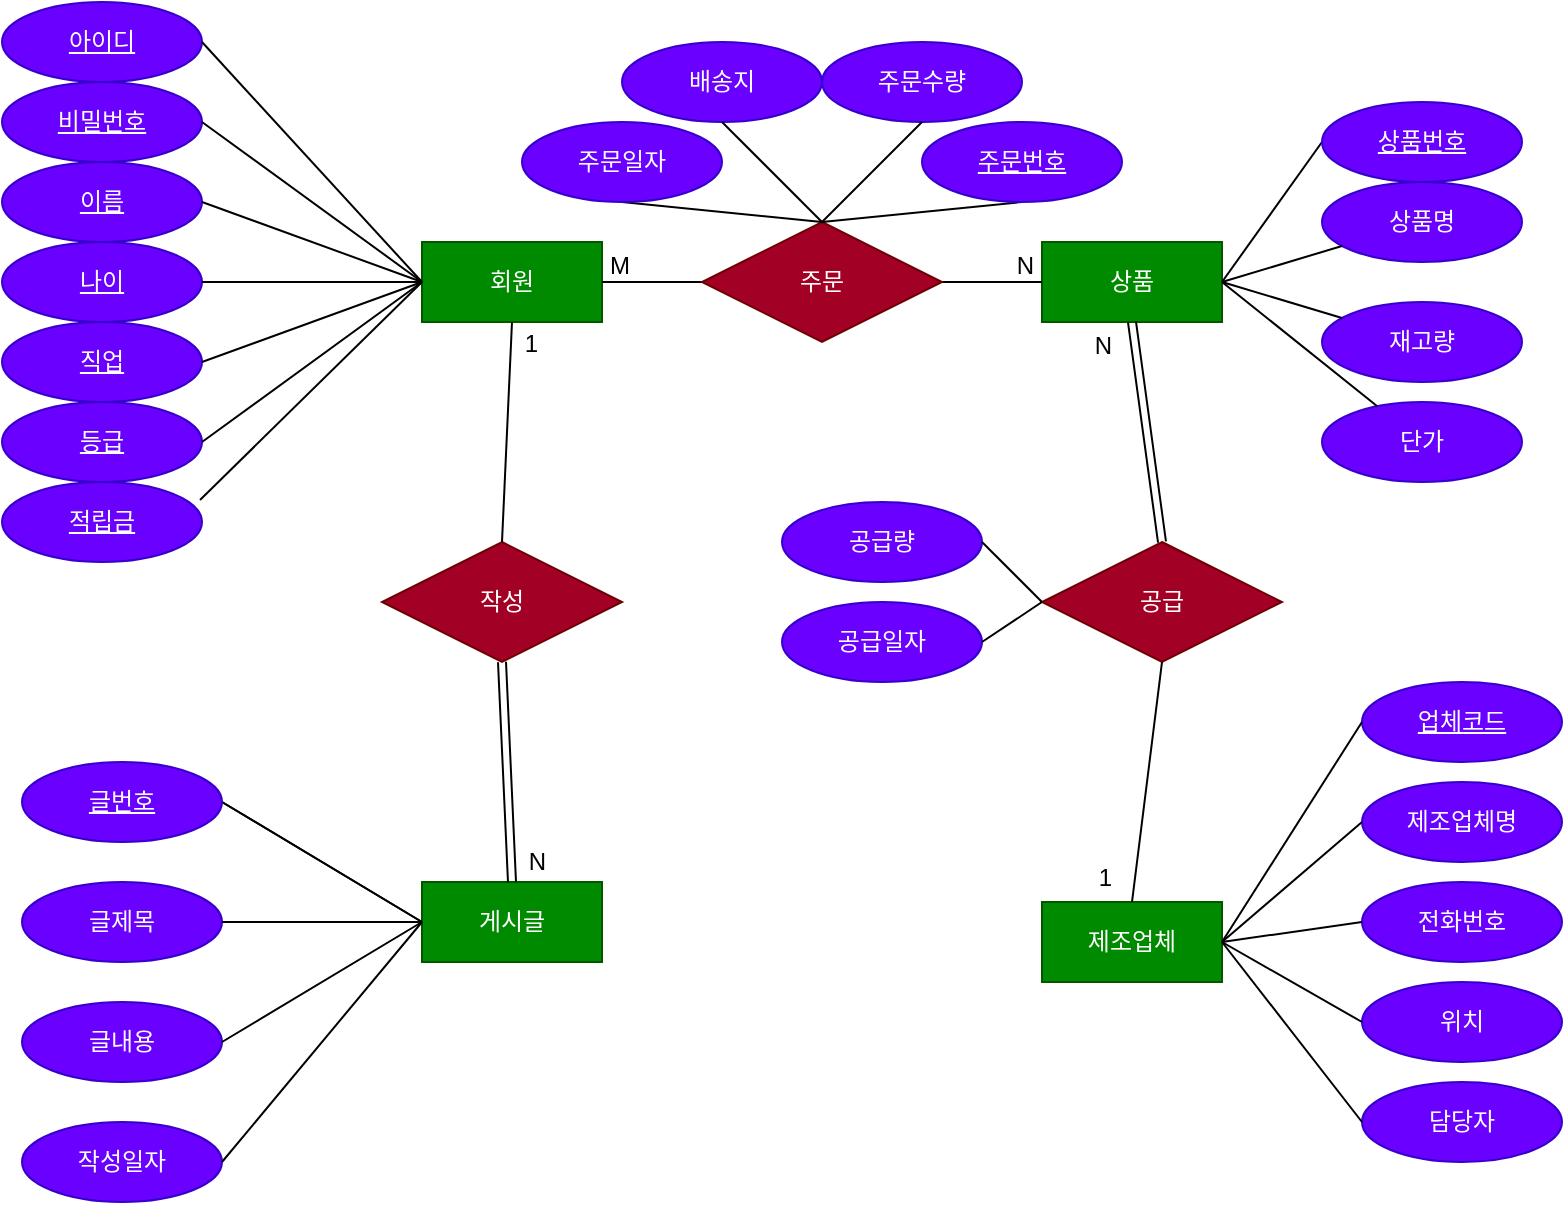 <mxfile>
    <diagram id="PMosgV6ymHiz0JbxnQZU" name="Page-1">
        <mxGraphModel dx="852" dy="1574" grid="1" gridSize="10" guides="1" tooltips="1" connect="1" arrows="1" fold="1" page="1" pageScale="1" pageWidth="850" pageHeight="1100" math="0" shadow="0">
            <root>
                <mxCell id="0"/>
                <mxCell id="1" parent="0"/>
                <mxCell id="3" value="회원" style="whiteSpace=wrap;html=1;align=center;fillColor=#008a00;fontColor=#ffffff;strokeColor=#005700;" parent="1" vertex="1">
                    <mxGeometry x="270" y="150" width="90" height="40" as="geometry"/>
                </mxCell>
                <mxCell id="4" value="상품" style="whiteSpace=wrap;html=1;align=center;fillColor=#008a00;fontColor=#ffffff;strokeColor=#005700;direction=west;" parent="1" vertex="1">
                    <mxGeometry x="580" y="150" width="90" height="40" as="geometry"/>
                </mxCell>
                <mxCell id="5" value="게시글" style="whiteSpace=wrap;html=1;align=center;fillColor=#008a00;fontColor=#ffffff;strokeColor=#005700;" parent="1" vertex="1">
                    <mxGeometry x="270" y="470" width="90" height="40" as="geometry"/>
                </mxCell>
                <mxCell id="6" value="제조업체" style="whiteSpace=wrap;html=1;align=center;fillColor=#008a00;fontColor=#ffffff;strokeColor=#005700;" parent="1" vertex="1">
                    <mxGeometry x="580" y="480" width="90" height="40" as="geometry"/>
                </mxCell>
                <mxCell id="7" value="아이디" style="ellipse;whiteSpace=wrap;html=1;align=center;fontStyle=4;fillColor=#6a00ff;fontColor=#ffffff;strokeColor=#3700CC;" parent="1" vertex="1">
                    <mxGeometry x="60" y="30" width="100" height="40" as="geometry"/>
                </mxCell>
                <mxCell id="8" value="비밀번호" style="ellipse;whiteSpace=wrap;html=1;align=center;fontStyle=4;fillColor=#6a00ff;fontColor=#ffffff;strokeColor=#3700CC;" parent="1" vertex="1">
                    <mxGeometry x="60" y="70" width="100" height="40" as="geometry"/>
                </mxCell>
                <mxCell id="9" value="이름" style="ellipse;whiteSpace=wrap;html=1;align=center;fontStyle=4;fillColor=#6a00ff;fontColor=#ffffff;strokeColor=#3700CC;" parent="1" vertex="1">
                    <mxGeometry x="60" y="110" width="100" height="40" as="geometry"/>
                </mxCell>
                <mxCell id="10" value="나이" style="ellipse;whiteSpace=wrap;html=1;align=center;fontStyle=4;fillColor=#6a00ff;fontColor=#ffffff;strokeColor=#3700CC;" parent="1" vertex="1">
                    <mxGeometry x="60" y="150" width="100" height="40" as="geometry"/>
                </mxCell>
                <mxCell id="11" value="직업" style="ellipse;whiteSpace=wrap;html=1;align=center;fontStyle=4;fillColor=#6a00ff;fontColor=#ffffff;strokeColor=#3700CC;" parent="1" vertex="1">
                    <mxGeometry x="60" y="190" width="100" height="40" as="geometry"/>
                </mxCell>
                <mxCell id="13" value="등급" style="ellipse;whiteSpace=wrap;html=1;align=center;fontStyle=4;fillColor=#6a00ff;fontColor=#ffffff;strokeColor=#3700CC;" parent="1" vertex="1">
                    <mxGeometry x="60" y="230" width="100" height="40" as="geometry"/>
                </mxCell>
                <mxCell id="14" value="적립금" style="ellipse;whiteSpace=wrap;html=1;align=center;fontStyle=4;fillColor=#6a00ff;fontColor=#ffffff;strokeColor=#3700CC;" parent="1" vertex="1">
                    <mxGeometry x="60" y="270" width="100" height="40" as="geometry"/>
                </mxCell>
                <mxCell id="26" value="" style="endArrow=none;html=1;rounded=0;entryX=0;entryY=0.5;entryDx=0;entryDy=0;exitX=1;exitY=0.5;exitDx=0;exitDy=0;" parent="1" source="7" target="3" edge="1">
                    <mxGeometry relative="1" as="geometry">
                        <mxPoint x="135" y="60" as="sourcePoint"/>
                        <mxPoint x="295" y="60" as="targetPoint"/>
                    </mxGeometry>
                </mxCell>
                <mxCell id="28" value="" style="endArrow=none;html=1;rounded=0;entryX=0;entryY=0.5;entryDx=0;entryDy=0;exitX=1;exitY=0.5;exitDx=0;exitDy=0;" parent="1" source="9" target="3" edge="1">
                    <mxGeometry relative="1" as="geometry">
                        <mxPoint x="220" y="330" as="sourcePoint"/>
                        <mxPoint x="380" y="330" as="targetPoint"/>
                    </mxGeometry>
                </mxCell>
                <mxCell id="29" value="" style="endArrow=none;html=1;rounded=0;exitX=1;exitY=0.5;exitDx=0;exitDy=0;entryX=0;entryY=0.5;entryDx=0;entryDy=0;" parent="1" source="10" target="3" edge="1">
                    <mxGeometry relative="1" as="geometry">
                        <mxPoint x="220" y="330" as="sourcePoint"/>
                        <mxPoint x="380" y="330" as="targetPoint"/>
                    </mxGeometry>
                </mxCell>
                <mxCell id="30" value="" style="endArrow=none;html=1;rounded=0;exitX=1;exitY=0.5;exitDx=0;exitDy=0;entryX=0;entryY=0.5;entryDx=0;entryDy=0;" parent="1" source="11" target="3" edge="1">
                    <mxGeometry relative="1" as="geometry">
                        <mxPoint x="220" y="330" as="sourcePoint"/>
                        <mxPoint x="220" y="80" as="targetPoint"/>
                    </mxGeometry>
                </mxCell>
                <mxCell id="33" value="" style="endArrow=none;html=1;rounded=0;exitX=0.99;exitY=0.225;exitDx=0;exitDy=0;exitPerimeter=0;entryX=0;entryY=0.5;entryDx=0;entryDy=0;" parent="1" source="14" target="3" edge="1">
                    <mxGeometry relative="1" as="geometry">
                        <mxPoint x="220" y="330" as="sourcePoint"/>
                        <mxPoint x="210" y="100" as="targetPoint"/>
                        <Array as="points"/>
                    </mxGeometry>
                </mxCell>
                <mxCell id="35" value="상품명" style="ellipse;whiteSpace=wrap;html=1;align=center;fillColor=#6a00ff;fontColor=#ffffff;strokeColor=#3700CC;" parent="1" vertex="1">
                    <mxGeometry x="720" y="120" width="100" height="40" as="geometry"/>
                </mxCell>
                <mxCell id="36" value="재고량" style="ellipse;whiteSpace=wrap;html=1;align=center;fillColor=#6a00ff;fontColor=#ffffff;strokeColor=#3700CC;" parent="1" vertex="1">
                    <mxGeometry x="720" y="180" width="100" height="40" as="geometry"/>
                </mxCell>
                <mxCell id="37" value="단가" style="ellipse;whiteSpace=wrap;html=1;align=center;fillColor=#6a00ff;fontColor=#ffffff;strokeColor=#3700CC;" parent="1" vertex="1">
                    <mxGeometry x="720" y="230" width="100" height="40" as="geometry"/>
                </mxCell>
                <mxCell id="38" value="" style="endArrow=none;html=1;rounded=0;entryX=0;entryY=0.5;entryDx=0;entryDy=0;exitX=0;exitY=0.5;exitDx=0;exitDy=0;" parent="1" source="4" target="114" edge="1">
                    <mxGeometry relative="1" as="geometry">
                        <mxPoint x="650" y="100" as="sourcePoint"/>
                        <mxPoint x="734.645" y="104.142" as="targetPoint"/>
                    </mxGeometry>
                </mxCell>
                <mxCell id="39" value="" style="endArrow=none;html=1;rounded=0;exitX=0;exitY=0.5;exitDx=0;exitDy=0;" parent="1" source="4" target="35" edge="1">
                    <mxGeometry relative="1" as="geometry">
                        <mxPoint x="650" y="110" as="sourcePoint"/>
                        <mxPoint x="750" y="330" as="targetPoint"/>
                    </mxGeometry>
                </mxCell>
                <mxCell id="40" value="" style="endArrow=none;html=1;rounded=0;exitX=0;exitY=0.5;exitDx=0;exitDy=0;" parent="1" source="4" target="36" edge="1">
                    <mxGeometry relative="1" as="geometry">
                        <mxPoint x="650" y="100" as="sourcePoint"/>
                        <mxPoint x="750" y="330" as="targetPoint"/>
                    </mxGeometry>
                </mxCell>
                <mxCell id="41" value="" style="endArrow=none;html=1;rounded=0;exitX=0;exitY=0.5;exitDx=0;exitDy=0;" parent="1" source="4" target="37" edge="1">
                    <mxGeometry relative="1" as="geometry">
                        <mxPoint x="590" y="330" as="sourcePoint"/>
                        <mxPoint x="750" y="310" as="targetPoint"/>
                    </mxGeometry>
                </mxCell>
                <mxCell id="42" value="" style="endArrow=none;html=1;rounded=0;exitX=1;exitY=0.5;exitDx=0;exitDy=0;entryX=0;entryY=0.5;entryDx=0;entryDy=0;" parent="1" source="8" target="3" edge="1">
                    <mxGeometry relative="1" as="geometry">
                        <mxPoint x="160" y="90" as="sourcePoint"/>
                        <mxPoint x="210" y="100" as="targetPoint"/>
                        <Array as="points"/>
                    </mxGeometry>
                </mxCell>
                <mxCell id="44" value="제조업체명" style="ellipse;whiteSpace=wrap;html=1;align=center;fillColor=#6a00ff;fontColor=#ffffff;strokeColor=#3700CC;" parent="1" vertex="1">
                    <mxGeometry x="740" y="420" width="100" height="40" as="geometry"/>
                </mxCell>
                <mxCell id="45" value="전화번호" style="ellipse;whiteSpace=wrap;html=1;align=center;fillColor=#6a00ff;fontColor=#ffffff;strokeColor=#3700CC;" parent="1" vertex="1">
                    <mxGeometry x="740" y="470" width="100" height="40" as="geometry"/>
                </mxCell>
                <mxCell id="46" value="위치" style="ellipse;whiteSpace=wrap;html=1;align=center;fillColor=#6a00ff;fontColor=#ffffff;strokeColor=#3700CC;" parent="1" vertex="1">
                    <mxGeometry x="740" y="520" width="100" height="40" as="geometry"/>
                </mxCell>
                <mxCell id="47" value="담당자" style="ellipse;whiteSpace=wrap;html=1;align=center;fillColor=#6a00ff;fontColor=#ffffff;strokeColor=#3700CC;" parent="1" vertex="1">
                    <mxGeometry x="740" y="570" width="100" height="40" as="geometry"/>
                </mxCell>
                <mxCell id="48" value="" style="endArrow=none;html=1;rounded=0;entryX=1;entryY=0.5;entryDx=0;entryDy=0;exitX=0;exitY=0.5;exitDx=0;exitDy=0;" parent="1" source="44" target="6" edge="1">
                    <mxGeometry relative="1" as="geometry">
                        <mxPoint x="440" y="490" as="sourcePoint"/>
                        <mxPoint x="630" y="390" as="targetPoint"/>
                    </mxGeometry>
                </mxCell>
                <mxCell id="55" value="" style="endArrow=none;html=1;rounded=0;exitX=0;exitY=0.5;exitDx=0;exitDy=0;entryX=1;entryY=0.5;entryDx=0;entryDy=0;" parent="1" source="47" target="6" edge="1">
                    <mxGeometry relative="1" as="geometry">
                        <mxPoint x="470" y="390" as="sourcePoint"/>
                        <mxPoint x="630" y="390" as="targetPoint"/>
                    </mxGeometry>
                </mxCell>
                <mxCell id="58" value="" style="endArrow=none;html=1;rounded=0;exitX=0;exitY=0.5;exitDx=0;exitDy=0;entryX=1;entryY=0.5;entryDx=0;entryDy=0;" parent="1" source="46" target="6" edge="1">
                    <mxGeometry relative="1" as="geometry">
                        <mxPoint x="470" y="390" as="sourcePoint"/>
                        <mxPoint x="630" y="390" as="targetPoint"/>
                    </mxGeometry>
                </mxCell>
                <mxCell id="60" value="글제목" style="ellipse;whiteSpace=wrap;html=1;align=center;fillColor=#6a00ff;fontColor=#ffffff;strokeColor=#3700CC;" parent="1" vertex="1">
                    <mxGeometry x="70" y="470" width="100" height="40" as="geometry"/>
                </mxCell>
                <mxCell id="61" value="글내용" style="ellipse;whiteSpace=wrap;html=1;align=center;fillColor=#6a00ff;fontColor=#ffffff;strokeColor=#3700CC;" parent="1" vertex="1">
                    <mxGeometry x="70" y="530" width="100" height="40" as="geometry"/>
                </mxCell>
                <mxCell id="62" value="작성일자" style="ellipse;whiteSpace=wrap;html=1;align=center;fillColor=#6a00ff;fontColor=#ffffff;strokeColor=#3700CC;" parent="1" vertex="1">
                    <mxGeometry x="70" y="590" width="100" height="40" as="geometry"/>
                </mxCell>
                <mxCell id="63" value="" style="endArrow=none;html=1;rounded=0;entryX=1;entryY=0.5;entryDx=0;entryDy=0;exitX=0;exitY=0.5;exitDx=0;exitDy=0;" parent="1" source="5" edge="1">
                    <mxGeometry relative="1" as="geometry">
                        <mxPoint x="270" y="490" as="sourcePoint"/>
                        <mxPoint x="170" y="430" as="targetPoint"/>
                    </mxGeometry>
                </mxCell>
                <mxCell id="64" value="" style="endArrow=none;html=1;rounded=0;entryX=1;entryY=0.5;entryDx=0;entryDy=0;exitX=0;exitY=0.5;exitDx=0;exitDy=0;" parent="1" source="5" target="116" edge="1">
                    <mxGeometry relative="1" as="geometry">
                        <mxPoint x="270" y="490" as="sourcePoint"/>
                        <mxPoint x="170" y="430" as="targetPoint"/>
                    </mxGeometry>
                </mxCell>
                <mxCell id="65" value="" style="endArrow=none;html=1;rounded=0;exitX=0;exitY=0.5;exitDx=0;exitDy=0;entryX=1;entryY=0.5;entryDx=0;entryDy=0;" parent="1" source="5" target="61" edge="1">
                    <mxGeometry relative="1" as="geometry">
                        <mxPoint x="280" y="390" as="sourcePoint"/>
                        <mxPoint x="440" y="390" as="targetPoint"/>
                    </mxGeometry>
                </mxCell>
                <mxCell id="66" value="" style="endArrow=none;html=1;rounded=0;entryX=1;entryY=0.5;entryDx=0;entryDy=0;exitX=0;exitY=0.5;exitDx=0;exitDy=0;" parent="1" source="5" target="62" edge="1">
                    <mxGeometry relative="1" as="geometry">
                        <mxPoint x="270" y="490" as="sourcePoint"/>
                        <mxPoint x="440" y="390" as="targetPoint"/>
                    </mxGeometry>
                </mxCell>
                <mxCell id="67" value="" style="endArrow=none;html=1;rounded=0;exitX=1;exitY=0.5;exitDx=0;exitDy=0;entryX=0;entryY=0.5;entryDx=0;entryDy=0;" parent="1" source="13" target="3" edge="1">
                    <mxGeometry relative="1" as="geometry">
                        <mxPoint x="80" y="280" as="sourcePoint"/>
                        <mxPoint x="240" y="280" as="targetPoint"/>
                    </mxGeometry>
                </mxCell>
                <mxCell id="73" value="" style="endArrow=none;html=1;rounded=0;exitX=1;exitY=0.5;exitDx=0;exitDy=0;entryX=1;entryY=0.5;entryDx=0;entryDy=0;" parent="1" source="3" target="4" edge="1">
                    <mxGeometry relative="1" as="geometry">
                        <mxPoint x="320" y="290" as="sourcePoint"/>
                        <mxPoint x="480" y="290" as="targetPoint"/>
                    </mxGeometry>
                </mxCell>
                <mxCell id="74" value="M" style="resizable=0;html=1;align=left;verticalAlign=bottom;fillColor=default;" parent="73" connectable="0" vertex="1">
                    <mxGeometry x="-1" relative="1" as="geometry">
                        <mxPoint x="2" as="offset"/>
                    </mxGeometry>
                </mxCell>
                <mxCell id="75" value="N" style="resizable=0;html=1;align=right;verticalAlign=bottom;fillColor=default;" parent="73" connectable="0" vertex="1">
                    <mxGeometry x="1" relative="1" as="geometry">
                        <mxPoint x="-4" as="offset"/>
                    </mxGeometry>
                </mxCell>
                <mxCell id="72" value="주문" style="shape=rhombus;perimeter=rhombusPerimeter;whiteSpace=wrap;html=1;align=center;fillColor=#a20025;strokeColor=#6F0000;fontColor=#ffffff;" parent="1" vertex="1">
                    <mxGeometry x="410" y="140" width="120" height="60" as="geometry"/>
                </mxCell>
                <mxCell id="79" value="배송지" style="ellipse;whiteSpace=wrap;html=1;align=center;fillColor=#6a00ff;fontColor=#ffffff;strokeColor=#3700CC;" parent="1" vertex="1">
                    <mxGeometry x="370" y="50" width="100" height="40" as="geometry"/>
                </mxCell>
                <mxCell id="80" value="주문수량" style="ellipse;whiteSpace=wrap;html=1;align=center;fillColor=#6a00ff;fontColor=#ffffff;strokeColor=#3700CC;" parent="1" vertex="1">
                    <mxGeometry x="470" y="50" width="100" height="40" as="geometry"/>
                </mxCell>
                <mxCell id="81" value="" style="endArrow=none;html=1;rounded=0;exitX=0.5;exitY=1;exitDx=0;exitDy=0;entryX=0.5;entryY=0;entryDx=0;entryDy=0;" parent="1" source="79" target="72" edge="1">
                    <mxGeometry relative="1" as="geometry">
                        <mxPoint x="350" y="160" as="sourcePoint"/>
                        <mxPoint x="510" y="160" as="targetPoint"/>
                    </mxGeometry>
                </mxCell>
                <mxCell id="82" value="" style="endArrow=none;html=1;rounded=0;exitX=0.5;exitY=1;exitDx=0;exitDy=0;" parent="1" source="76" edge="1">
                    <mxGeometry relative="1" as="geometry">
                        <mxPoint x="350" y="160" as="sourcePoint"/>
                        <mxPoint x="470" y="140" as="targetPoint"/>
                    </mxGeometry>
                </mxCell>
                <mxCell id="83" value="" style="endArrow=none;html=1;rounded=0;exitX=0.5;exitY=1;exitDx=0;exitDy=0;entryX=0.5;entryY=0;entryDx=0;entryDy=0;" parent="1" source="80" target="72" edge="1">
                    <mxGeometry relative="1" as="geometry">
                        <mxPoint x="350" y="160" as="sourcePoint"/>
                        <mxPoint x="510" y="160" as="targetPoint"/>
                    </mxGeometry>
                </mxCell>
                <mxCell id="84" value="" style="endArrow=none;html=1;rounded=0;exitX=0.5;exitY=1;exitDx=0;exitDy=0;entryX=0.5;entryY=0;entryDx=0;entryDy=0;" parent="1" source="77" target="72" edge="1">
                    <mxGeometry relative="1" as="geometry">
                        <mxPoint x="350" y="160" as="sourcePoint"/>
                        <mxPoint x="510" y="160" as="targetPoint"/>
                    </mxGeometry>
                </mxCell>
                <mxCell id="76" value="주문일자" style="ellipse;whiteSpace=wrap;html=1;align=center;fillColor=#6a00ff;fontColor=#ffffff;strokeColor=#3700CC;" parent="1" vertex="1">
                    <mxGeometry x="320" y="90" width="100" height="40" as="geometry"/>
                </mxCell>
                <mxCell id="77" value="주문번호" style="ellipse;whiteSpace=wrap;html=1;align=center;fontStyle=4;fillColor=#6a00ff;fontColor=#ffffff;strokeColor=#3700CC;" parent="1" vertex="1">
                    <mxGeometry x="520" y="90" width="100" height="40" as="geometry"/>
                </mxCell>
                <mxCell id="86" value="공급" style="shape=rhombus;perimeter=rhombusPerimeter;whiteSpace=wrap;html=1;align=center;fillColor=#a20025;strokeColor=#6F0000;fontColor=#ffffff;" parent="1" vertex="1">
                    <mxGeometry x="580" y="300" width="120" height="60" as="geometry"/>
                </mxCell>
                <mxCell id="88" value="공급일자" style="ellipse;whiteSpace=wrap;html=1;align=center;fillColor=#6a00ff;fontColor=#ffffff;strokeColor=#3700CC;" parent="1" vertex="1">
                    <mxGeometry x="450" y="330" width="100" height="40" as="geometry"/>
                </mxCell>
                <mxCell id="89" value="공급량" style="ellipse;whiteSpace=wrap;html=1;align=center;fillColor=#6a00ff;fontColor=#ffffff;strokeColor=#3700CC;" parent="1" vertex="1">
                    <mxGeometry x="450" y="280" width="100" height="40" as="geometry"/>
                </mxCell>
                <mxCell id="92" value="" style="endArrow=none;html=1;rounded=0;exitX=1;exitY=0.5;exitDx=0;exitDy=0;entryX=0;entryY=0.5;entryDx=0;entryDy=0;" parent="1" source="88" target="86" edge="1">
                    <mxGeometry relative="1" as="geometry">
                        <mxPoint x="540" y="350" as="sourcePoint"/>
                        <mxPoint x="700" y="350" as="targetPoint"/>
                    </mxGeometry>
                </mxCell>
                <mxCell id="93" value="" style="endArrow=none;html=1;rounded=0;exitX=1;exitY=0.5;exitDx=0;exitDy=0;entryX=0;entryY=0.5;entryDx=0;entryDy=0;" parent="1" source="89" target="86" edge="1">
                    <mxGeometry relative="1" as="geometry">
                        <mxPoint x="540" y="350" as="sourcePoint"/>
                        <mxPoint x="700" y="350" as="targetPoint"/>
                    </mxGeometry>
                </mxCell>
                <mxCell id="95" value="" style="endArrow=none;html=1;rounded=0;exitX=1;exitY=0.5;exitDx=0;exitDy=0;entryX=0;entryY=0.5;entryDx=0;entryDy=0;" parent="1" source="60" target="5" edge="1">
                    <mxGeometry relative="1" as="geometry">
                        <mxPoint x="10" y="380" as="sourcePoint"/>
                        <mxPoint x="170" y="380" as="targetPoint"/>
                    </mxGeometry>
                </mxCell>
                <mxCell id="96" value="" style="endArrow=none;html=1;rounded=0;exitX=1;exitY=0.5;exitDx=0;exitDy=0;entryX=0;entryY=0.5;entryDx=0;entryDy=0;" parent="1" source="6" target="45" edge="1">
                    <mxGeometry relative="1" as="geometry">
                        <mxPoint x="530" y="320" as="sourcePoint"/>
                        <mxPoint x="690" y="320" as="targetPoint"/>
                    </mxGeometry>
                </mxCell>
                <mxCell id="98" value="" style="shape=link;html=1;rounded=0;entryX=0.5;entryY=0;entryDx=0;entryDy=0;exitX=0.5;exitY=0;exitDx=0;exitDy=0;" parent="1" source="86" target="4" edge="1">
                    <mxGeometry relative="1" as="geometry">
                        <mxPoint x="230" y="340" as="sourcePoint"/>
                        <mxPoint x="390" y="340" as="targetPoint"/>
                    </mxGeometry>
                </mxCell>
                <mxCell id="99" value="N" style="resizable=0;html=1;align=right;verticalAlign=bottom;fillColor=default;" parent="98" connectable="0" vertex="1">
                    <mxGeometry x="1" relative="1" as="geometry">
                        <mxPoint x="-10" y="20" as="offset"/>
                    </mxGeometry>
                </mxCell>
                <mxCell id="100" value="" style="endArrow=none;html=1;rounded=0;entryX=0.5;entryY=0;entryDx=0;entryDy=0;exitX=0.5;exitY=1;exitDx=0;exitDy=0;" parent="1" source="86" target="6" edge="1">
                    <mxGeometry relative="1" as="geometry">
                        <mxPoint x="260" y="340" as="sourcePoint"/>
                        <mxPoint x="420" y="340" as="targetPoint"/>
                    </mxGeometry>
                </mxCell>
                <mxCell id="101" value="1" style="resizable=0;html=1;align=right;verticalAlign=bottom;fillColor=default;" parent="100" connectable="0" vertex="1">
                    <mxGeometry x="1" relative="1" as="geometry">
                        <mxPoint x="-9" y="-4" as="offset"/>
                    </mxGeometry>
                </mxCell>
                <mxCell id="102" value="작성" style="shape=rhombus;perimeter=rhombusPerimeter;whiteSpace=wrap;html=1;align=center;fillColor=#a20025;fontColor=#ffffff;strokeColor=#6F0000;" parent="1" vertex="1">
                    <mxGeometry x="250" y="300" width="120" height="60" as="geometry"/>
                </mxCell>
                <mxCell id="103" value="" style="endArrow=none;html=1;rounded=0;entryX=0.5;entryY=1;entryDx=0;entryDy=0;exitX=0.5;exitY=0;exitDx=0;exitDy=0;" parent="1" source="102" target="3" edge="1">
                    <mxGeometry relative="1" as="geometry">
                        <mxPoint x="260" y="490" as="sourcePoint"/>
                        <mxPoint x="420" y="490" as="targetPoint"/>
                    </mxGeometry>
                </mxCell>
                <mxCell id="104" value="1" style="resizable=0;html=1;align=right;verticalAlign=bottom;fillColor=default;" parent="103" connectable="0" vertex="1">
                    <mxGeometry x="1" relative="1" as="geometry">
                        <mxPoint x="14" y="19" as="offset"/>
                    </mxGeometry>
                </mxCell>
                <mxCell id="105" value="" style="shape=link;html=1;rounded=0;exitX=0.5;exitY=1;exitDx=0;exitDy=0;entryX=0.5;entryY=0;entryDx=0;entryDy=0;" parent="1" source="102" target="5" edge="1">
                    <mxGeometry relative="1" as="geometry">
                        <mxPoint x="260" y="490" as="sourcePoint"/>
                        <mxPoint x="420" y="490" as="targetPoint"/>
                    </mxGeometry>
                </mxCell>
                <mxCell id="106" value="N" style="resizable=0;html=1;align=right;verticalAlign=bottom;fillColor=default;" parent="105" connectable="0" vertex="1">
                    <mxGeometry x="1" relative="1" as="geometry">
                        <mxPoint x="18" y="-1" as="offset"/>
                    </mxGeometry>
                </mxCell>
                <mxCell id="113" value="업체코드" style="ellipse;whiteSpace=wrap;html=1;align=center;fontStyle=4;fillColor=#6a00ff;fontColor=#ffffff;strokeColor=#3700CC;" parent="1" vertex="1">
                    <mxGeometry x="740" y="370" width="100" height="40" as="geometry"/>
                </mxCell>
                <mxCell id="114" value="상품번호" style="ellipse;whiteSpace=wrap;html=1;align=center;fontStyle=4;fillColor=#6a00ff;fontColor=#ffffff;strokeColor=#3700CC;" parent="1" vertex="1">
                    <mxGeometry x="720" y="80" width="100" height="40" as="geometry"/>
                </mxCell>
                <mxCell id="115" value="" style="endArrow=none;html=1;rounded=0;entryX=0;entryY=0.5;entryDx=0;entryDy=0;exitX=1;exitY=0.5;exitDx=0;exitDy=0;" parent="1" source="6" target="113" edge="1">
                    <mxGeometry relative="1" as="geometry">
                        <mxPoint x="550" y="310" as="sourcePoint"/>
                        <mxPoint x="710" y="310" as="targetPoint"/>
                    </mxGeometry>
                </mxCell>
                <mxCell id="116" value="글번호" style="ellipse;whiteSpace=wrap;html=1;align=center;fontStyle=4;fillColor=#6a00ff;fontColor=#ffffff;strokeColor=#3700CC;" parent="1" vertex="1">
                    <mxGeometry x="70" y="410" width="100" height="40" as="geometry"/>
                </mxCell>
            </root>
        </mxGraphModel>
    </diagram>
    <diagram id="LGQbc34Ym7H9Mb2BIoUf" name="Page-2">
        <mxGraphModel dx="2" dy="1574" grid="1" gridSize="10" guides="1" tooltips="1" connect="1" arrows="1" fold="1" page="1" pageScale="1" pageWidth="850" pageHeight="1100" math="0" shadow="0">
            <root>
                <mxCell id="0"/>
                <mxCell id="1" parent="0"/>
                <mxCell id="NdJePJv8tmM7DAJbz5q1-14" value="상품" style="shape=table;startSize=30;container=1;collapsible=1;childLayout=tableLayout;fixedRows=1;rowLines=0;fontStyle=1;align=center;resizeLast=1;fillColor=#d80073;strokeColor=#A50040;fontColor=#ffffff;" parent="1" vertex="1">
                    <mxGeometry x="1490" y="170" width="180" height="160" as="geometry"/>
                </mxCell>
                <mxCell id="NdJePJv8tmM7DAJbz5q1-15" value="" style="shape=tableRow;horizontal=0;startSize=0;swimlaneHead=0;swimlaneBody=0;fillColor=#6a00ff;collapsible=0;dropTarget=0;points=[[0,0.5],[1,0.5]];portConstraint=eastwest;top=0;left=0;right=0;bottom=1;strokeColor=#3700CC;fontColor=#ffffff;" parent="NdJePJv8tmM7DAJbz5q1-14" vertex="1">
                    <mxGeometry y="30" width="180" height="20" as="geometry"/>
                </mxCell>
                <mxCell id="NdJePJv8tmM7DAJbz5q1-16" value="PK" style="shape=partialRectangle;connectable=0;fillColor=#6a00ff;top=0;left=0;bottom=0;right=0;fontStyle=1;overflow=hidden;strokeColor=#3700CC;fontColor=#ffffff;" parent="NdJePJv8tmM7DAJbz5q1-15" vertex="1">
                    <mxGeometry width="30" height="20" as="geometry">
                        <mxRectangle width="30" height="20" as="alternateBounds"/>
                    </mxGeometry>
                </mxCell>
                <mxCell id="NdJePJv8tmM7DAJbz5q1-17" value="상품번호" style="shape=partialRectangle;connectable=0;fillColor=#6a00ff;top=0;left=0;bottom=0;right=0;align=left;spacingLeft=6;fontStyle=5;overflow=hidden;strokeColor=#3700CC;fontColor=#ffffff;" parent="NdJePJv8tmM7DAJbz5q1-15" vertex="1">
                    <mxGeometry x="30" width="150" height="20" as="geometry">
                        <mxRectangle width="150" height="20" as="alternateBounds"/>
                    </mxGeometry>
                </mxCell>
                <mxCell id="NdJePJv8tmM7DAJbz5q1-78" value="" style="shape=tableRow;horizontal=0;startSize=0;swimlaneHead=0;swimlaneBody=0;fillColor=#6a00ff;collapsible=0;dropTarget=0;points=[[0,0.5],[1,0.5]];portConstraint=eastwest;top=0;left=0;right=0;bottom=1;strokeColor=#3700CC;fontColor=#ffffff;" parent="NdJePJv8tmM7DAJbz5q1-14" vertex="1">
                    <mxGeometry y="50" width="180" height="20" as="geometry"/>
                </mxCell>
                <mxCell id="NdJePJv8tmM7DAJbz5q1-79" value="FK" style="shape=partialRectangle;connectable=0;fillColor=#6a00ff;top=0;left=0;bottom=0;right=0;fontStyle=1;overflow=hidden;strokeColor=#3700CC;fontColor=#ffffff;" parent="NdJePJv8tmM7DAJbz5q1-78" vertex="1">
                    <mxGeometry width="30" height="20" as="geometry">
                        <mxRectangle width="30" height="20" as="alternateBounds"/>
                    </mxGeometry>
                </mxCell>
                <mxCell id="NdJePJv8tmM7DAJbz5q1-80" value="업체코드" style="shape=partialRectangle;connectable=0;fillColor=#6a00ff;top=0;left=0;bottom=0;right=0;align=left;spacingLeft=6;fontStyle=5;overflow=hidden;strokeColor=#3700CC;fontColor=#ffffff;" parent="NdJePJv8tmM7DAJbz5q1-78" vertex="1">
                    <mxGeometry x="30" width="150" height="20" as="geometry">
                        <mxRectangle width="150" height="20" as="alternateBounds"/>
                    </mxGeometry>
                </mxCell>
                <mxCell id="NdJePJv8tmM7DAJbz5q1-18" value="" style="shape=tableRow;horizontal=0;startSize=0;swimlaneHead=0;swimlaneBody=0;fillColor=#6a00ff;collapsible=0;dropTarget=0;points=[[0,0.5],[1,0.5]];portConstraint=eastwest;top=0;left=0;right=0;bottom=0;strokeColor=#3700CC;fontColor=#ffffff;" parent="NdJePJv8tmM7DAJbz5q1-14" vertex="1">
                    <mxGeometry y="70" width="180" height="30" as="geometry"/>
                </mxCell>
                <mxCell id="NdJePJv8tmM7DAJbz5q1-19" value="" style="shape=partialRectangle;connectable=0;fillColor=#6a00ff;top=0;left=0;bottom=0;right=0;editable=1;overflow=hidden;strokeColor=#3700CC;fontColor=#ffffff;" parent="NdJePJv8tmM7DAJbz5q1-18" vertex="1">
                    <mxGeometry width="30" height="30" as="geometry">
                        <mxRectangle width="30" height="30" as="alternateBounds"/>
                    </mxGeometry>
                </mxCell>
                <mxCell id="NdJePJv8tmM7DAJbz5q1-20" value="상품명" style="shape=partialRectangle;connectable=0;fillColor=#6a00ff;top=0;left=0;bottom=0;right=0;align=left;spacingLeft=6;overflow=hidden;strokeColor=#3700CC;fontColor=#ffffff;" parent="NdJePJv8tmM7DAJbz5q1-18" vertex="1">
                    <mxGeometry x="30" width="150" height="30" as="geometry">
                        <mxRectangle width="150" height="30" as="alternateBounds"/>
                    </mxGeometry>
                </mxCell>
                <mxCell id="NdJePJv8tmM7DAJbz5q1-21" value="" style="shape=tableRow;horizontal=0;startSize=0;swimlaneHead=0;swimlaneBody=0;fillColor=#6a00ff;collapsible=0;dropTarget=0;points=[[0,0.5],[1,0.5]];portConstraint=eastwest;top=0;left=0;right=0;bottom=0;strokeColor=#3700CC;fontColor=#ffffff;" parent="NdJePJv8tmM7DAJbz5q1-14" vertex="1">
                    <mxGeometry y="100" width="180" height="30" as="geometry"/>
                </mxCell>
                <mxCell id="NdJePJv8tmM7DAJbz5q1-22" value="" style="shape=partialRectangle;connectable=0;fillColor=#6a00ff;top=0;left=0;bottom=0;right=0;editable=1;overflow=hidden;strokeColor=#3700CC;fontColor=#ffffff;" parent="NdJePJv8tmM7DAJbz5q1-21" vertex="1">
                    <mxGeometry width="30" height="30" as="geometry">
                        <mxRectangle width="30" height="30" as="alternateBounds"/>
                    </mxGeometry>
                </mxCell>
                <mxCell id="NdJePJv8tmM7DAJbz5q1-23" value="재고량" style="shape=partialRectangle;connectable=0;fillColor=#6a00ff;top=0;left=0;bottom=0;right=0;align=left;spacingLeft=6;overflow=hidden;strokeColor=#3700CC;fontColor=#ffffff;" parent="NdJePJv8tmM7DAJbz5q1-21" vertex="1">
                    <mxGeometry x="30" width="150" height="30" as="geometry">
                        <mxRectangle width="150" height="30" as="alternateBounds"/>
                    </mxGeometry>
                </mxCell>
                <mxCell id="NdJePJv8tmM7DAJbz5q1-24" value="" style="shape=tableRow;horizontal=0;startSize=0;swimlaneHead=0;swimlaneBody=0;fillColor=#6a00ff;collapsible=0;dropTarget=0;points=[[0,0.5],[1,0.5]];portConstraint=eastwest;top=0;left=0;right=0;bottom=0;strokeColor=#3700CC;fontColor=#ffffff;" parent="NdJePJv8tmM7DAJbz5q1-14" vertex="1">
                    <mxGeometry y="130" width="180" height="30" as="geometry"/>
                </mxCell>
                <mxCell id="NdJePJv8tmM7DAJbz5q1-25" value="" style="shape=partialRectangle;connectable=0;fillColor=#6a00ff;top=0;left=0;bottom=0;right=0;editable=1;overflow=hidden;strokeColor=#3700CC;fontColor=#ffffff;" parent="NdJePJv8tmM7DAJbz5q1-24" vertex="1">
                    <mxGeometry width="30" height="30" as="geometry">
                        <mxRectangle width="30" height="30" as="alternateBounds"/>
                    </mxGeometry>
                </mxCell>
                <mxCell id="NdJePJv8tmM7DAJbz5q1-26" value="단가" style="shape=partialRectangle;connectable=0;fillColor=#6a00ff;top=0;left=0;bottom=0;right=0;align=left;spacingLeft=6;overflow=hidden;strokeColor=#3700CC;fontColor=#ffffff;" parent="NdJePJv8tmM7DAJbz5q1-24" vertex="1">
                    <mxGeometry x="30" width="150" height="30" as="geometry">
                        <mxRectangle width="150" height="30" as="alternateBounds"/>
                    </mxGeometry>
                </mxCell>
                <mxCell id="NdJePJv8tmM7DAJbz5q1-27" value="제조업체" style="shape=table;startSize=30;container=1;collapsible=1;childLayout=tableLayout;fixedRows=1;rowLines=0;fontStyle=1;align=center;resizeLast=1;fillColor=#d80073;strokeColor=#A50040;fontColor=#ffffff;" parent="1" vertex="1">
                    <mxGeometry x="1490" y="489" width="180" height="170" as="geometry"/>
                </mxCell>
                <mxCell id="NdJePJv8tmM7DAJbz5q1-28" value="" style="shape=tableRow;horizontal=0;startSize=0;swimlaneHead=0;swimlaneBody=0;fillColor=#6a00ff;collapsible=0;dropTarget=0;points=[[0,0.5],[1,0.5]];portConstraint=eastwest;top=0;left=0;right=0;bottom=1;strokeColor=#3700CC;fontColor=#ffffff;" parent="NdJePJv8tmM7DAJbz5q1-27" vertex="1">
                    <mxGeometry y="30" width="180" height="20" as="geometry"/>
                </mxCell>
                <mxCell id="NdJePJv8tmM7DAJbz5q1-29" value="PK" style="shape=partialRectangle;connectable=0;fillColor=#6a00ff;top=0;left=0;bottom=0;right=0;fontStyle=1;overflow=hidden;strokeColor=#3700CC;fontColor=#ffffff;" parent="NdJePJv8tmM7DAJbz5q1-28" vertex="1">
                    <mxGeometry width="30" height="20" as="geometry">
                        <mxRectangle width="30" height="20" as="alternateBounds"/>
                    </mxGeometry>
                </mxCell>
                <mxCell id="NdJePJv8tmM7DAJbz5q1-30" value="업체코드" style="shape=partialRectangle;connectable=0;fillColor=#6a00ff;top=0;left=0;bottom=0;right=0;align=left;spacingLeft=6;fontStyle=5;overflow=hidden;strokeColor=#3700CC;fontColor=#ffffff;" parent="NdJePJv8tmM7DAJbz5q1-28" vertex="1">
                    <mxGeometry x="30" width="150" height="20" as="geometry">
                        <mxRectangle width="150" height="20" as="alternateBounds"/>
                    </mxGeometry>
                </mxCell>
                <mxCell id="NdJePJv8tmM7DAJbz5q1-31" value="" style="shape=tableRow;horizontal=0;startSize=0;swimlaneHead=0;swimlaneBody=0;fillColor=#6a00ff;collapsible=0;dropTarget=0;points=[[0,0.5],[1,0.5]];portConstraint=eastwest;top=0;left=0;right=0;bottom=0;strokeColor=#3700CC;fontColor=#ffffff;" parent="NdJePJv8tmM7DAJbz5q1-27" vertex="1">
                    <mxGeometry y="50" width="180" height="30" as="geometry"/>
                </mxCell>
                <mxCell id="NdJePJv8tmM7DAJbz5q1-32" value="" style="shape=partialRectangle;connectable=0;fillColor=#6a00ff;top=0;left=0;bottom=0;right=0;editable=1;overflow=hidden;strokeColor=#3700CC;fontColor=#ffffff;" parent="NdJePJv8tmM7DAJbz5q1-31" vertex="1">
                    <mxGeometry width="30" height="30" as="geometry">
                        <mxRectangle width="30" height="30" as="alternateBounds"/>
                    </mxGeometry>
                </mxCell>
                <mxCell id="NdJePJv8tmM7DAJbz5q1-33" value="업체명" style="shape=partialRectangle;connectable=0;fillColor=#6a00ff;top=0;left=0;bottom=0;right=0;align=left;spacingLeft=6;overflow=hidden;strokeColor=#3700CC;fontColor=#ffffff;" parent="NdJePJv8tmM7DAJbz5q1-31" vertex="1">
                    <mxGeometry x="30" width="150" height="30" as="geometry">
                        <mxRectangle width="150" height="30" as="alternateBounds"/>
                    </mxGeometry>
                </mxCell>
                <mxCell id="NdJePJv8tmM7DAJbz5q1-34" value="" style="shape=tableRow;horizontal=0;startSize=0;swimlaneHead=0;swimlaneBody=0;fillColor=#6a00ff;collapsible=0;dropTarget=0;points=[[0,0.5],[1,0.5]];portConstraint=eastwest;top=0;left=0;right=0;bottom=0;strokeColor=#3700CC;fontColor=#ffffff;" parent="NdJePJv8tmM7DAJbz5q1-27" vertex="1">
                    <mxGeometry y="80" width="180" height="30" as="geometry"/>
                </mxCell>
                <mxCell id="NdJePJv8tmM7DAJbz5q1-35" value="" style="shape=partialRectangle;connectable=0;fillColor=#6a00ff;top=0;left=0;bottom=0;right=0;editable=1;overflow=hidden;strokeColor=#3700CC;fontColor=#ffffff;" parent="NdJePJv8tmM7DAJbz5q1-34" vertex="1">
                    <mxGeometry width="30" height="30" as="geometry">
                        <mxRectangle width="30" height="30" as="alternateBounds"/>
                    </mxGeometry>
                </mxCell>
                <mxCell id="NdJePJv8tmM7DAJbz5q1-36" value="전화번호" style="shape=partialRectangle;connectable=0;fillColor=#6a00ff;top=0;left=0;bottom=0;right=0;align=left;spacingLeft=6;overflow=hidden;strokeColor=#3700CC;fontColor=#ffffff;" parent="NdJePJv8tmM7DAJbz5q1-34" vertex="1">
                    <mxGeometry x="30" width="150" height="30" as="geometry">
                        <mxRectangle width="150" height="30" as="alternateBounds"/>
                    </mxGeometry>
                </mxCell>
                <mxCell id="NdJePJv8tmM7DAJbz5q1-37" value="" style="shape=tableRow;horizontal=0;startSize=0;swimlaneHead=0;swimlaneBody=0;fillColor=#6a00ff;collapsible=0;dropTarget=0;points=[[0,0.5],[1,0.5]];portConstraint=eastwest;top=0;left=0;right=0;bottom=0;strokeColor=#3700CC;fontColor=#ffffff;" parent="NdJePJv8tmM7DAJbz5q1-27" vertex="1">
                    <mxGeometry y="110" width="180" height="30" as="geometry"/>
                </mxCell>
                <mxCell id="NdJePJv8tmM7DAJbz5q1-38" value="" style="shape=partialRectangle;connectable=0;fillColor=#6a00ff;top=0;left=0;bottom=0;right=0;editable=1;overflow=hidden;strokeColor=#3700CC;fontColor=#ffffff;" parent="NdJePJv8tmM7DAJbz5q1-37" vertex="1">
                    <mxGeometry width="30" height="30" as="geometry">
                        <mxRectangle width="30" height="30" as="alternateBounds"/>
                    </mxGeometry>
                </mxCell>
                <mxCell id="NdJePJv8tmM7DAJbz5q1-39" value="위치" style="shape=partialRectangle;connectable=0;fillColor=#6a00ff;top=0;left=0;bottom=0;right=0;align=left;spacingLeft=6;overflow=hidden;strokeColor=#3700CC;fontColor=#ffffff;" parent="NdJePJv8tmM7DAJbz5q1-37" vertex="1">
                    <mxGeometry x="30" width="150" height="30" as="geometry">
                        <mxRectangle width="150" height="30" as="alternateBounds"/>
                    </mxGeometry>
                </mxCell>
                <mxCell id="NdJePJv8tmM7DAJbz5q1-40" value="" style="shape=tableRow;horizontal=0;startSize=0;swimlaneHead=0;swimlaneBody=0;fillColor=#6a00ff;collapsible=0;dropTarget=0;points=[[0,0.5],[1,0.5]];portConstraint=eastwest;top=0;left=0;right=0;bottom=0;strokeColor=#3700CC;fontColor=#ffffff;" parent="NdJePJv8tmM7DAJbz5q1-27" vertex="1">
                    <mxGeometry y="140" width="180" height="30" as="geometry"/>
                </mxCell>
                <mxCell id="NdJePJv8tmM7DAJbz5q1-41" value="" style="shape=partialRectangle;connectable=0;fillColor=#6a00ff;top=0;left=0;bottom=0;right=0;editable=1;overflow=hidden;strokeColor=#3700CC;fontColor=#ffffff;" parent="NdJePJv8tmM7DAJbz5q1-40" vertex="1">
                    <mxGeometry width="30" height="30" as="geometry">
                        <mxRectangle width="30" height="30" as="alternateBounds"/>
                    </mxGeometry>
                </mxCell>
                <mxCell id="NdJePJv8tmM7DAJbz5q1-42" value="담당자" style="shape=partialRectangle;connectable=0;fillColor=#6a00ff;top=0;left=0;bottom=0;right=0;align=left;spacingLeft=6;overflow=hidden;strokeColor=#3700CC;fontColor=#ffffff;" parent="NdJePJv8tmM7DAJbz5q1-40" vertex="1">
                    <mxGeometry x="30" width="150" height="30" as="geometry">
                        <mxRectangle width="150" height="30" as="alternateBounds"/>
                    </mxGeometry>
                </mxCell>
                <mxCell id="NdJePJv8tmM7DAJbz5q1-43" value="회원" style="shape=table;startSize=30;container=1;collapsible=1;childLayout=tableLayout;fixedRows=1;rowLines=0;fontStyle=1;align=center;resizeLast=1;fillColor=#d80073;strokeColor=#A50040;fontColor=#ffffff;" parent="1" vertex="1">
                    <mxGeometry x="1010" y="90" width="180" height="230" as="geometry"/>
                </mxCell>
                <mxCell id="NdJePJv8tmM7DAJbz5q1-44" value="" style="shape=tableRow;horizontal=0;startSize=0;swimlaneHead=0;swimlaneBody=0;fillColor=#6a00ff;collapsible=0;dropTarget=0;points=[[0,0.5],[1,0.5]];portConstraint=eastwest;top=0;left=0;right=0;bottom=1;strokeColor=#3700CC;fontColor=#ffffff;" parent="NdJePJv8tmM7DAJbz5q1-43" vertex="1">
                    <mxGeometry y="30" width="180" height="20" as="geometry"/>
                </mxCell>
                <mxCell id="NdJePJv8tmM7DAJbz5q1-45" value="PK" style="shape=partialRectangle;connectable=0;fillColor=#6a00ff;top=0;left=0;bottom=0;right=0;fontStyle=1;overflow=hidden;strokeColor=#3700CC;fontColor=#ffffff;" parent="NdJePJv8tmM7DAJbz5q1-44" vertex="1">
                    <mxGeometry width="30" height="20" as="geometry">
                        <mxRectangle width="30" height="20" as="alternateBounds"/>
                    </mxGeometry>
                </mxCell>
                <mxCell id="NdJePJv8tmM7DAJbz5q1-46" value="회원아이디" style="shape=partialRectangle;connectable=0;fillColor=#6a00ff;top=0;left=0;bottom=0;right=0;align=left;spacingLeft=6;fontStyle=5;overflow=hidden;strokeColor=#3700CC;fontColor=#ffffff;" parent="NdJePJv8tmM7DAJbz5q1-44" vertex="1">
                    <mxGeometry x="30" width="150" height="20" as="geometry">
                        <mxRectangle width="150" height="20" as="alternateBounds"/>
                    </mxGeometry>
                </mxCell>
                <mxCell id="NdJePJv8tmM7DAJbz5q1-47" value="" style="shape=tableRow;horizontal=0;startSize=0;swimlaneHead=0;swimlaneBody=0;fillColor=#6a00ff;collapsible=0;dropTarget=0;points=[[0,0.5],[1,0.5]];portConstraint=eastwest;top=0;left=0;right=0;bottom=0;strokeColor=#3700CC;fontColor=#ffffff;" parent="NdJePJv8tmM7DAJbz5q1-43" vertex="1">
                    <mxGeometry y="50" width="180" height="30" as="geometry"/>
                </mxCell>
                <mxCell id="NdJePJv8tmM7DAJbz5q1-48" value="" style="shape=partialRectangle;connectable=0;fillColor=#6a00ff;top=0;left=0;bottom=0;right=0;editable=1;overflow=hidden;strokeColor=#3700CC;fontColor=#ffffff;" parent="NdJePJv8tmM7DAJbz5q1-47" vertex="1">
                    <mxGeometry width="30" height="30" as="geometry">
                        <mxRectangle width="30" height="30" as="alternateBounds"/>
                    </mxGeometry>
                </mxCell>
                <mxCell id="NdJePJv8tmM7DAJbz5q1-49" value="비밀번호" style="shape=partialRectangle;connectable=0;fillColor=#6a00ff;top=0;left=0;bottom=0;right=0;align=left;spacingLeft=6;overflow=hidden;strokeColor=#3700CC;fontColor=#ffffff;" parent="NdJePJv8tmM7DAJbz5q1-47" vertex="1">
                    <mxGeometry x="30" width="150" height="30" as="geometry">
                        <mxRectangle width="150" height="30" as="alternateBounds"/>
                    </mxGeometry>
                </mxCell>
                <mxCell id="NdJePJv8tmM7DAJbz5q1-50" value="" style="shape=tableRow;horizontal=0;startSize=0;swimlaneHead=0;swimlaneBody=0;fillColor=#6a00ff;collapsible=0;dropTarget=0;points=[[0,0.5],[1,0.5]];portConstraint=eastwest;top=0;left=0;right=0;bottom=0;strokeColor=#3700CC;fontColor=#ffffff;" parent="NdJePJv8tmM7DAJbz5q1-43" vertex="1">
                    <mxGeometry y="80" width="180" height="30" as="geometry"/>
                </mxCell>
                <mxCell id="NdJePJv8tmM7DAJbz5q1-51" value="" style="shape=partialRectangle;connectable=0;fillColor=#6a00ff;top=0;left=0;bottom=0;right=0;editable=1;overflow=hidden;strokeColor=#3700CC;fontColor=#ffffff;" parent="NdJePJv8tmM7DAJbz5q1-50" vertex="1">
                    <mxGeometry width="30" height="30" as="geometry">
                        <mxRectangle width="30" height="30" as="alternateBounds"/>
                    </mxGeometry>
                </mxCell>
                <mxCell id="NdJePJv8tmM7DAJbz5q1-52" value="이름" style="shape=partialRectangle;connectable=0;fillColor=#6a00ff;top=0;left=0;bottom=0;right=0;align=left;spacingLeft=6;overflow=hidden;strokeColor=#3700CC;fontColor=#ffffff;" parent="NdJePJv8tmM7DAJbz5q1-50" vertex="1">
                    <mxGeometry x="30" width="150" height="30" as="geometry">
                        <mxRectangle width="150" height="30" as="alternateBounds"/>
                    </mxGeometry>
                </mxCell>
                <mxCell id="NdJePJv8tmM7DAJbz5q1-53" value="" style="shape=tableRow;horizontal=0;startSize=0;swimlaneHead=0;swimlaneBody=0;fillColor=#6a00ff;collapsible=0;dropTarget=0;points=[[0,0.5],[1,0.5]];portConstraint=eastwest;top=0;left=0;right=0;bottom=0;strokeColor=#3700CC;fontColor=#ffffff;" parent="NdJePJv8tmM7DAJbz5q1-43" vertex="1">
                    <mxGeometry y="110" width="180" height="30" as="geometry"/>
                </mxCell>
                <mxCell id="NdJePJv8tmM7DAJbz5q1-54" value="" style="shape=partialRectangle;connectable=0;fillColor=#6a00ff;top=0;left=0;bottom=0;right=0;editable=1;overflow=hidden;strokeColor=#3700CC;fontColor=#ffffff;" parent="NdJePJv8tmM7DAJbz5q1-53" vertex="1">
                    <mxGeometry width="30" height="30" as="geometry">
                        <mxRectangle width="30" height="30" as="alternateBounds"/>
                    </mxGeometry>
                </mxCell>
                <mxCell id="NdJePJv8tmM7DAJbz5q1-55" value="나이" style="shape=partialRectangle;connectable=0;fillColor=#6a00ff;top=0;left=0;bottom=0;right=0;align=left;spacingLeft=6;overflow=hidden;strokeColor=#3700CC;fontColor=#ffffff;" parent="NdJePJv8tmM7DAJbz5q1-53" vertex="1">
                    <mxGeometry x="30" width="150" height="30" as="geometry">
                        <mxRectangle width="150" height="30" as="alternateBounds"/>
                    </mxGeometry>
                </mxCell>
                <mxCell id="NdJePJv8tmM7DAJbz5q1-56" value="" style="shape=tableRow;horizontal=0;startSize=0;swimlaneHead=0;swimlaneBody=0;fillColor=#6a00ff;collapsible=0;dropTarget=0;points=[[0,0.5],[1,0.5]];portConstraint=eastwest;top=0;left=0;right=0;bottom=0;strokeColor=#3700CC;fontColor=#ffffff;" parent="NdJePJv8tmM7DAJbz5q1-43" vertex="1">
                    <mxGeometry y="140" width="180" height="30" as="geometry"/>
                </mxCell>
                <mxCell id="NdJePJv8tmM7DAJbz5q1-57" value="" style="shape=partialRectangle;connectable=0;fillColor=#6a00ff;top=0;left=0;bottom=0;right=0;editable=1;overflow=hidden;strokeColor=#3700CC;fontColor=#ffffff;" parent="NdJePJv8tmM7DAJbz5q1-56" vertex="1">
                    <mxGeometry width="30" height="30" as="geometry">
                        <mxRectangle width="30" height="30" as="alternateBounds"/>
                    </mxGeometry>
                </mxCell>
                <mxCell id="NdJePJv8tmM7DAJbz5q1-58" value="직업" style="shape=partialRectangle;connectable=0;fillColor=#6a00ff;top=0;left=0;bottom=0;right=0;align=left;spacingLeft=6;overflow=hidden;strokeColor=#3700CC;fontColor=#ffffff;" parent="NdJePJv8tmM7DAJbz5q1-56" vertex="1">
                    <mxGeometry x="30" width="150" height="30" as="geometry">
                        <mxRectangle width="150" height="30" as="alternateBounds"/>
                    </mxGeometry>
                </mxCell>
                <mxCell id="NdJePJv8tmM7DAJbz5q1-59" value="" style="shape=tableRow;horizontal=0;startSize=0;swimlaneHead=0;swimlaneBody=0;fillColor=#6a00ff;collapsible=0;dropTarget=0;points=[[0,0.5],[1,0.5]];portConstraint=eastwest;top=0;left=0;right=0;bottom=0;strokeColor=#3700CC;fontColor=#ffffff;" parent="NdJePJv8tmM7DAJbz5q1-43" vertex="1">
                    <mxGeometry y="170" width="180" height="30" as="geometry"/>
                </mxCell>
                <mxCell id="NdJePJv8tmM7DAJbz5q1-60" value="" style="shape=partialRectangle;connectable=0;fillColor=#6a00ff;top=0;left=0;bottom=0;right=0;editable=1;overflow=hidden;strokeColor=#3700CC;fontColor=#ffffff;" parent="NdJePJv8tmM7DAJbz5q1-59" vertex="1">
                    <mxGeometry width="30" height="30" as="geometry">
                        <mxRectangle width="30" height="30" as="alternateBounds"/>
                    </mxGeometry>
                </mxCell>
                <mxCell id="NdJePJv8tmM7DAJbz5q1-61" value="등급" style="shape=partialRectangle;connectable=0;fillColor=#6a00ff;top=0;left=0;bottom=0;right=0;align=left;spacingLeft=6;overflow=hidden;strokeColor=#3700CC;fontColor=#ffffff;" parent="NdJePJv8tmM7DAJbz5q1-59" vertex="1">
                    <mxGeometry x="30" width="150" height="30" as="geometry">
                        <mxRectangle width="150" height="30" as="alternateBounds"/>
                    </mxGeometry>
                </mxCell>
                <mxCell id="NdJePJv8tmM7DAJbz5q1-62" value="" style="shape=tableRow;horizontal=0;startSize=0;swimlaneHead=0;swimlaneBody=0;fillColor=#6a00ff;collapsible=0;dropTarget=0;points=[[0,0.5],[1,0.5]];portConstraint=eastwest;top=0;left=0;right=0;bottom=0;strokeColor=#3700CC;fontColor=#ffffff;" parent="NdJePJv8tmM7DAJbz5q1-43" vertex="1">
                    <mxGeometry y="200" width="180" height="30" as="geometry"/>
                </mxCell>
                <mxCell id="NdJePJv8tmM7DAJbz5q1-63" value="" style="shape=partialRectangle;connectable=0;fillColor=#6a00ff;top=0;left=0;bottom=0;right=0;editable=1;overflow=hidden;strokeColor=#3700CC;fontColor=#ffffff;" parent="NdJePJv8tmM7DAJbz5q1-62" vertex="1">
                    <mxGeometry width="30" height="30" as="geometry">
                        <mxRectangle width="30" height="30" as="alternateBounds"/>
                    </mxGeometry>
                </mxCell>
                <mxCell id="NdJePJv8tmM7DAJbz5q1-64" value="적립금" style="shape=partialRectangle;connectable=0;fillColor=#6a00ff;top=0;left=0;bottom=0;right=0;align=left;spacingLeft=6;overflow=hidden;strokeColor=#3700CC;fontColor=#ffffff;" parent="NdJePJv8tmM7DAJbz5q1-62" vertex="1">
                    <mxGeometry x="30" width="150" height="30" as="geometry">
                        <mxRectangle width="150" height="30" as="alternateBounds"/>
                    </mxGeometry>
                </mxCell>
                <mxCell id="NdJePJv8tmM7DAJbz5q1-65" value="게시글" style="shape=table;startSize=30;container=1;collapsible=1;childLayout=tableLayout;fixedRows=1;rowLines=0;fontStyle=1;align=center;resizeLast=1;fillColor=#d80073;strokeColor=#A50040;fontColor=#ffffff;" parent="1" vertex="1">
                    <mxGeometry x="1010" y="468" width="180" height="165" as="geometry"/>
                </mxCell>
                <mxCell id="NdJePJv8tmM7DAJbz5q1-66" value="" style="shape=tableRow;horizontal=0;startSize=0;swimlaneHead=0;swimlaneBody=0;fillColor=#6a00ff;collapsible=0;dropTarget=0;points=[[0,0.5],[1,0.5]];portConstraint=eastwest;top=0;left=0;right=0;bottom=1;strokeColor=#3700CC;fontColor=#ffffff;" parent="NdJePJv8tmM7DAJbz5q1-65" vertex="1">
                    <mxGeometry y="30" width="180" height="20" as="geometry"/>
                </mxCell>
                <mxCell id="NdJePJv8tmM7DAJbz5q1-67" value="PK" style="shape=partialRectangle;connectable=0;fillColor=#6a00ff;top=0;left=0;bottom=0;right=0;fontStyle=1;overflow=hidden;strokeColor=#3700CC;fontColor=#ffffff;" parent="NdJePJv8tmM7DAJbz5q1-66" vertex="1">
                    <mxGeometry width="30" height="20" as="geometry">
                        <mxRectangle width="30" height="20" as="alternateBounds"/>
                    </mxGeometry>
                </mxCell>
                <mxCell id="NdJePJv8tmM7DAJbz5q1-68" value="글번호" style="shape=partialRectangle;connectable=0;fillColor=#6a00ff;top=0;left=0;bottom=0;right=0;align=left;spacingLeft=6;fontStyle=5;overflow=hidden;strokeColor=#3700CC;fontColor=#ffffff;" parent="NdJePJv8tmM7DAJbz5q1-66" vertex="1">
                    <mxGeometry x="30" width="150" height="20" as="geometry">
                        <mxRectangle width="150" height="20" as="alternateBounds"/>
                    </mxGeometry>
                </mxCell>
                <mxCell id="NdJePJv8tmM7DAJbz5q1-82" value="" style="shape=tableRow;horizontal=0;startSize=0;swimlaneHead=0;swimlaneBody=0;fillColor=#6a00ff;collapsible=0;dropTarget=0;points=[[0,0.5],[1,0.5]];portConstraint=eastwest;top=0;left=0;right=0;bottom=1;strokeColor=#3700CC;fontColor=#ffffff;" parent="NdJePJv8tmM7DAJbz5q1-65" vertex="1">
                    <mxGeometry y="50" width="180" height="20" as="geometry"/>
                </mxCell>
                <mxCell id="NdJePJv8tmM7DAJbz5q1-83" value="FK" style="shape=partialRectangle;connectable=0;fillColor=#6a00ff;top=0;left=0;bottom=0;right=0;fontStyle=1;overflow=hidden;strokeColor=#3700CC;fontColor=#ffffff;" parent="NdJePJv8tmM7DAJbz5q1-82" vertex="1">
                    <mxGeometry width="30" height="20" as="geometry">
                        <mxRectangle width="30" height="20" as="alternateBounds"/>
                    </mxGeometry>
                </mxCell>
                <mxCell id="NdJePJv8tmM7DAJbz5q1-84" value="회원아이디" style="shape=partialRectangle;connectable=0;fillColor=#6a00ff;top=0;left=0;bottom=0;right=0;align=left;spacingLeft=6;fontStyle=5;overflow=hidden;strokeColor=#3700CC;fontColor=#ffffff;" parent="NdJePJv8tmM7DAJbz5q1-82" vertex="1">
                    <mxGeometry x="30" width="150" height="20" as="geometry">
                        <mxRectangle width="150" height="20" as="alternateBounds"/>
                    </mxGeometry>
                </mxCell>
                <mxCell id="NdJePJv8tmM7DAJbz5q1-69" value="" style="shape=tableRow;horizontal=0;startSize=0;swimlaneHead=0;swimlaneBody=0;fillColor=#6a00ff;collapsible=0;dropTarget=0;points=[[0,0.5],[1,0.5]];portConstraint=eastwest;top=0;left=0;right=0;bottom=0;strokeColor=#3700CC;fontColor=#ffffff;" parent="NdJePJv8tmM7DAJbz5q1-65" vertex="1">
                    <mxGeometry y="70" width="180" height="30" as="geometry"/>
                </mxCell>
                <mxCell id="NdJePJv8tmM7DAJbz5q1-70" value="" style="shape=partialRectangle;connectable=0;fillColor=#6a00ff;top=0;left=0;bottom=0;right=0;editable=1;overflow=hidden;strokeColor=#3700CC;fontColor=#ffffff;" parent="NdJePJv8tmM7DAJbz5q1-69" vertex="1">
                    <mxGeometry width="30" height="30" as="geometry">
                        <mxRectangle width="30" height="30" as="alternateBounds"/>
                    </mxGeometry>
                </mxCell>
                <mxCell id="NdJePJv8tmM7DAJbz5q1-71" value="제목" style="shape=partialRectangle;connectable=0;fillColor=#6a00ff;top=0;left=0;bottom=0;right=0;align=left;spacingLeft=6;overflow=hidden;strokeColor=#3700CC;fontColor=#ffffff;" parent="NdJePJv8tmM7DAJbz5q1-69" vertex="1">
                    <mxGeometry x="30" width="150" height="30" as="geometry">
                        <mxRectangle width="150" height="30" as="alternateBounds"/>
                    </mxGeometry>
                </mxCell>
                <mxCell id="NdJePJv8tmM7DAJbz5q1-72" value="" style="shape=tableRow;horizontal=0;startSize=0;swimlaneHead=0;swimlaneBody=0;fillColor=#6a00ff;collapsible=0;dropTarget=0;points=[[0,0.5],[1,0.5]];portConstraint=eastwest;top=0;left=0;right=0;bottom=0;strokeColor=#3700CC;fontColor=#ffffff;" parent="NdJePJv8tmM7DAJbz5q1-65" vertex="1">
                    <mxGeometry y="100" width="180" height="30" as="geometry"/>
                </mxCell>
                <mxCell id="NdJePJv8tmM7DAJbz5q1-73" value="" style="shape=partialRectangle;connectable=0;fillColor=#6a00ff;top=0;left=0;bottom=0;right=0;editable=1;overflow=hidden;strokeColor=#3700CC;fontColor=#ffffff;" parent="NdJePJv8tmM7DAJbz5q1-72" vertex="1">
                    <mxGeometry width="30" height="30" as="geometry">
                        <mxRectangle width="30" height="30" as="alternateBounds"/>
                    </mxGeometry>
                </mxCell>
                <mxCell id="NdJePJv8tmM7DAJbz5q1-74" value="내용" style="shape=partialRectangle;connectable=0;fillColor=#6a00ff;top=0;left=0;bottom=0;right=0;align=left;spacingLeft=6;overflow=hidden;strokeColor=#3700CC;fontColor=#ffffff;" parent="NdJePJv8tmM7DAJbz5q1-72" vertex="1">
                    <mxGeometry x="30" width="150" height="30" as="geometry">
                        <mxRectangle width="150" height="30" as="alternateBounds"/>
                    </mxGeometry>
                </mxCell>
                <mxCell id="NdJePJv8tmM7DAJbz5q1-75" value="" style="shape=tableRow;horizontal=0;startSize=0;swimlaneHead=0;swimlaneBody=0;fillColor=#6a00ff;collapsible=0;dropTarget=0;points=[[0,0.5],[1,0.5]];portConstraint=eastwest;top=0;left=0;right=0;bottom=0;strokeColor=#3700CC;fontColor=#ffffff;" parent="NdJePJv8tmM7DAJbz5q1-65" vertex="1">
                    <mxGeometry y="130" width="180" height="35" as="geometry"/>
                </mxCell>
                <mxCell id="NdJePJv8tmM7DAJbz5q1-76" value="" style="shape=partialRectangle;connectable=0;fillColor=#6a00ff;top=0;left=0;bottom=0;right=0;editable=1;overflow=hidden;strokeColor=#3700CC;fontColor=#ffffff;" parent="NdJePJv8tmM7DAJbz5q1-75" vertex="1">
                    <mxGeometry width="30" height="35" as="geometry">
                        <mxRectangle width="30" height="35" as="alternateBounds"/>
                    </mxGeometry>
                </mxCell>
                <mxCell id="NdJePJv8tmM7DAJbz5q1-77" value="작성일" style="shape=partialRectangle;connectable=0;fillColor=#6a00ff;top=0;left=0;bottom=0;right=0;align=left;spacingLeft=6;overflow=hidden;strokeColor=#3700CC;fontColor=#ffffff;" parent="NdJePJv8tmM7DAJbz5q1-75" vertex="1">
                    <mxGeometry x="30" width="150" height="35" as="geometry">
                        <mxRectangle width="150" height="35" as="alternateBounds"/>
                    </mxGeometry>
                </mxCell>
                <mxCell id="NdJePJv8tmM7DAJbz5q1-81" value="" style="edgeStyle=entityRelationEdgeStyle;fontSize=12;html=1;endArrow=ERoneToMany;entryX=1;entryY=0.5;entryDx=0;entryDy=0;exitX=1;exitY=0.25;exitDx=0;exitDy=0;" parent="1" source="NdJePJv8tmM7DAJbz5q1-27" target="NdJePJv8tmM7DAJbz5q1-78" edge="1">
                    <mxGeometry width="100" height="100" relative="1" as="geometry">
                        <mxPoint x="1470" y="470" as="sourcePoint"/>
                        <mxPoint x="1570" y="370" as="targetPoint"/>
                    </mxGeometry>
                </mxCell>
                <mxCell id="NdJePJv8tmM7DAJbz5q1-89" value="회원 게시글&lt;br&gt;(1 : N)&lt;br&gt;N 쪽에 외래키 표현&lt;br&gt;회원 선택적 참여&lt;br&gt;게시글 필수적 참여" style="text;html=1;align=center;verticalAlign=middle;resizable=0;points=[];autosize=1;strokeColor=none;fillColor=none;" parent="1" vertex="1">
                    <mxGeometry x="1035" y="360" width="130" height="90" as="geometry"/>
                </mxCell>
                <mxCell id="NdJePJv8tmM7DAJbz5q1-91" value="" style="edgeStyle=entityRelationEdgeStyle;fontSize=12;html=1;endArrow=ERoneToMany;startArrow=ERzeroToOne;entryX=1;entryY=0.5;entryDx=0;entryDy=0;exitX=1;exitY=0.5;exitDx=0;exitDy=0;" parent="1" source="NdJePJv8tmM7DAJbz5q1-44" target="NdJePJv8tmM7DAJbz5q1-82" edge="1">
                    <mxGeometry width="100" height="100" relative="1" as="geometry">
                        <mxPoint x="1010" y="260" as="sourcePoint"/>
                        <mxPoint x="1110" y="160" as="targetPoint"/>
                    </mxGeometry>
                </mxCell>
                <mxCell id="NdJePJv8tmM7DAJbz5q1-92" value="회원 상품&lt;br&gt;(M : N)&lt;br&gt;테이블로 표현" style="text;html=1;align=center;verticalAlign=middle;resizable=0;points=[];autosize=1;strokeColor=none;fillColor=none;" parent="1" vertex="1">
                    <mxGeometry x="1302.5" y="300" width="100" height="60" as="geometry"/>
                </mxCell>
                <mxCell id="NdJePJv8tmM7DAJbz5q1-93" value="주문" style="shape=table;startSize=30;container=1;collapsible=1;childLayout=tableLayout;fixedRows=1;rowLines=0;fontStyle=1;align=center;resizeLast=1;fillColor=#a20025;fontColor=#ffffff;strokeColor=#6F0000;" parent="1" vertex="1">
                    <mxGeometry x="1270" y="60" width="165" height="210" as="geometry"/>
                </mxCell>
                <mxCell id="NdJePJv8tmM7DAJbz5q1-94" value="" style="shape=tableRow;horizontal=0;startSize=0;swimlaneHead=0;swimlaneBody=0;fillColor=none;collapsible=0;dropTarget=0;points=[[0,0.5],[1,0.5]];portConstraint=eastwest;top=0;left=0;right=0;bottom=1;" parent="NdJePJv8tmM7DAJbz5q1-93" vertex="1">
                    <mxGeometry y="30" width="165" height="30" as="geometry"/>
                </mxCell>
                <mxCell id="NdJePJv8tmM7DAJbz5q1-95" value="PK" style="shape=partialRectangle;connectable=0;fillColor=#6a00ff;top=0;left=0;bottom=0;right=0;fontStyle=1;overflow=hidden;fontColor=#ffffff;strokeColor=#3700CC;" parent="NdJePJv8tmM7DAJbz5q1-94" vertex="1">
                    <mxGeometry width="30" height="30" as="geometry">
                        <mxRectangle width="30" height="30" as="alternateBounds"/>
                    </mxGeometry>
                </mxCell>
                <mxCell id="NdJePJv8tmM7DAJbz5q1-96" value="주문번호" style="shape=partialRectangle;connectable=0;fillColor=#6a00ff;top=0;left=0;bottom=0;right=0;align=left;spacingLeft=6;fontStyle=5;overflow=hidden;fontColor=#ffffff;strokeColor=#3700CC;" parent="NdJePJv8tmM7DAJbz5q1-94" vertex="1">
                    <mxGeometry x="30" width="135" height="30" as="geometry">
                        <mxRectangle width="135" height="30" as="alternateBounds"/>
                    </mxGeometry>
                </mxCell>
                <mxCell id="NdJePJv8tmM7DAJbz5q1-107" value="" style="shape=tableRow;horizontal=0;startSize=0;swimlaneHead=0;swimlaneBody=0;fillColor=none;collapsible=0;dropTarget=0;points=[[0,0.5],[1,0.5]];portConstraint=eastwest;top=0;left=0;right=0;bottom=0;" parent="NdJePJv8tmM7DAJbz5q1-93" vertex="1">
                    <mxGeometry y="60" width="165" height="30" as="geometry"/>
                </mxCell>
                <mxCell id="NdJePJv8tmM7DAJbz5q1-108" value="FK" style="shape=partialRectangle;connectable=0;fillColor=#6a00ff;top=0;left=0;bottom=0;right=0;editable=1;overflow=hidden;fontColor=#ffffff;strokeColor=#3700CC;" parent="NdJePJv8tmM7DAJbz5q1-107" vertex="1">
                    <mxGeometry width="30" height="30" as="geometry">
                        <mxRectangle width="30" height="30" as="alternateBounds"/>
                    </mxGeometry>
                </mxCell>
                <mxCell id="NdJePJv8tmM7DAJbz5q1-109" value="회원아이디" style="shape=partialRectangle;connectable=0;fillColor=#6a00ff;top=0;left=0;bottom=0;right=0;align=left;spacingLeft=6;overflow=hidden;fontColor=#ffffff;strokeColor=#3700CC;" parent="NdJePJv8tmM7DAJbz5q1-107" vertex="1">
                    <mxGeometry x="30" width="135" height="30" as="geometry">
                        <mxRectangle width="135" height="30" as="alternateBounds"/>
                    </mxGeometry>
                </mxCell>
                <mxCell id="NdJePJv8tmM7DAJbz5q1-110" value="" style="shape=tableRow;horizontal=0;startSize=0;swimlaneHead=0;swimlaneBody=0;fillColor=none;collapsible=0;dropTarget=0;points=[[0,0.5],[1,0.5]];portConstraint=eastwest;top=0;left=0;right=0;bottom=0;" parent="NdJePJv8tmM7DAJbz5q1-93" vertex="1">
                    <mxGeometry y="90" width="165" height="30" as="geometry"/>
                </mxCell>
                <mxCell id="NdJePJv8tmM7DAJbz5q1-111" value="FK" style="shape=partialRectangle;connectable=0;fillColor=#6a00ff;top=0;left=0;bottom=0;right=0;editable=1;overflow=hidden;fontColor=#ffffff;strokeColor=#3700CC;" parent="NdJePJv8tmM7DAJbz5q1-110" vertex="1">
                    <mxGeometry width="30" height="30" as="geometry">
                        <mxRectangle width="30" height="30" as="alternateBounds"/>
                    </mxGeometry>
                </mxCell>
                <mxCell id="NdJePJv8tmM7DAJbz5q1-112" value="상품번호" style="shape=partialRectangle;connectable=0;fillColor=#6a00ff;top=0;left=0;bottom=0;right=0;align=left;spacingLeft=6;overflow=hidden;fontColor=#ffffff;strokeColor=#3700CC;" parent="NdJePJv8tmM7DAJbz5q1-110" vertex="1">
                    <mxGeometry x="30" width="135" height="30" as="geometry">
                        <mxRectangle width="135" height="30" as="alternateBounds"/>
                    </mxGeometry>
                </mxCell>
                <mxCell id="NdJePJv8tmM7DAJbz5q1-97" value="" style="shape=tableRow;horizontal=0;startSize=0;swimlaneHead=0;swimlaneBody=0;fillColor=none;collapsible=0;dropTarget=0;points=[[0,0.5],[1,0.5]];portConstraint=eastwest;top=0;left=0;right=0;bottom=0;" parent="NdJePJv8tmM7DAJbz5q1-93" vertex="1">
                    <mxGeometry y="120" width="165" height="30" as="geometry"/>
                </mxCell>
                <mxCell id="NdJePJv8tmM7DAJbz5q1-98" value="" style="shape=partialRectangle;connectable=0;fillColor=#6a00ff;top=0;left=0;bottom=0;right=0;editable=1;overflow=hidden;fontColor=#ffffff;strokeColor=#3700CC;" parent="NdJePJv8tmM7DAJbz5q1-97" vertex="1">
                    <mxGeometry width="30" height="30" as="geometry">
                        <mxRectangle width="30" height="30" as="alternateBounds"/>
                    </mxGeometry>
                </mxCell>
                <mxCell id="NdJePJv8tmM7DAJbz5q1-99" value="주문수량" style="shape=partialRectangle;connectable=0;fillColor=#6a00ff;top=0;left=0;bottom=0;right=0;align=left;spacingLeft=6;overflow=hidden;fontColor=#ffffff;strokeColor=#3700CC;" parent="NdJePJv8tmM7DAJbz5q1-97" vertex="1">
                    <mxGeometry x="30" width="135" height="30" as="geometry">
                        <mxRectangle width="135" height="30" as="alternateBounds"/>
                    </mxGeometry>
                </mxCell>
                <mxCell id="NdJePJv8tmM7DAJbz5q1-100" value="" style="shape=tableRow;horizontal=0;startSize=0;swimlaneHead=0;swimlaneBody=0;fillColor=none;collapsible=0;dropTarget=0;points=[[0,0.5],[1,0.5]];portConstraint=eastwest;top=0;left=0;right=0;bottom=0;" parent="NdJePJv8tmM7DAJbz5q1-93" vertex="1">
                    <mxGeometry y="150" width="165" height="30" as="geometry"/>
                </mxCell>
                <mxCell id="NdJePJv8tmM7DAJbz5q1-101" value="" style="shape=partialRectangle;connectable=0;fillColor=#6a00ff;top=0;left=0;bottom=0;right=0;editable=1;overflow=hidden;fontColor=#ffffff;strokeColor=#3700CC;" parent="NdJePJv8tmM7DAJbz5q1-100" vertex="1">
                    <mxGeometry width="30" height="30" as="geometry">
                        <mxRectangle width="30" height="30" as="alternateBounds"/>
                    </mxGeometry>
                </mxCell>
                <mxCell id="NdJePJv8tmM7DAJbz5q1-102" value="배송지" style="shape=partialRectangle;connectable=0;fillColor=#6a00ff;top=0;left=0;bottom=0;right=0;align=left;spacingLeft=6;overflow=hidden;fontColor=#ffffff;strokeColor=#3700CC;" parent="NdJePJv8tmM7DAJbz5q1-100" vertex="1">
                    <mxGeometry x="30" width="135" height="30" as="geometry">
                        <mxRectangle width="135" height="30" as="alternateBounds"/>
                    </mxGeometry>
                </mxCell>
                <mxCell id="NdJePJv8tmM7DAJbz5q1-103" value="" style="shape=tableRow;horizontal=0;startSize=0;swimlaneHead=0;swimlaneBody=0;fillColor=none;collapsible=0;dropTarget=0;points=[[0,0.5],[1,0.5]];portConstraint=eastwest;top=0;left=0;right=0;bottom=0;" parent="NdJePJv8tmM7DAJbz5q1-93" vertex="1">
                    <mxGeometry y="180" width="165" height="30" as="geometry"/>
                </mxCell>
                <mxCell id="NdJePJv8tmM7DAJbz5q1-104" value="" style="shape=partialRectangle;connectable=0;fillColor=#6a00ff;top=0;left=0;bottom=0;right=0;editable=1;overflow=hidden;fontColor=#ffffff;strokeColor=#3700CC;" parent="NdJePJv8tmM7DAJbz5q1-103" vertex="1">
                    <mxGeometry width="30" height="30" as="geometry">
                        <mxRectangle width="30" height="30" as="alternateBounds"/>
                    </mxGeometry>
                </mxCell>
                <mxCell id="NdJePJv8tmM7DAJbz5q1-105" value="주문일자" style="shape=partialRectangle;connectable=0;fillColor=#6a00ff;top=0;left=0;bottom=0;right=0;align=left;spacingLeft=6;overflow=hidden;fontColor=#ffffff;strokeColor=#3700CC;" parent="NdJePJv8tmM7DAJbz5q1-103" vertex="1">
                    <mxGeometry x="30" width="135" height="30" as="geometry">
                        <mxRectangle width="135" height="30" as="alternateBounds"/>
                    </mxGeometry>
                </mxCell>
                <mxCell id="NdJePJv8tmM7DAJbz5q1-106" value="회원 상품&lt;br&gt;(M : N)&lt;br&gt;테이블로 표현" style="text;html=1;align=center;verticalAlign=middle;resizable=0;points=[];autosize=1;strokeColor=none;fillColor=none;" parent="1" vertex="1">
                    <mxGeometry x="1302.5" y="300" width="100" height="60" as="geometry"/>
                </mxCell>
                <mxCell id="NdJePJv8tmM7DAJbz5q1-113" value="" style="edgeStyle=entityRelationEdgeStyle;fontSize=12;html=1;endArrow=ERoneToMany;entryX=0;entryY=0.5;entryDx=0;entryDy=0;exitX=0.994;exitY=0.195;exitDx=0;exitDy=0;exitPerimeter=0;" parent="1" source="NdJePJv8tmM7DAJbz5q1-44" target="NdJePJv8tmM7DAJbz5q1-107" edge="1">
                    <mxGeometry width="100" height="100" relative="1" as="geometry">
                        <mxPoint x="1300" y="270" as="sourcePoint"/>
                        <mxPoint x="1400" y="170" as="targetPoint"/>
                    </mxGeometry>
                </mxCell>
                <mxCell id="NdJePJv8tmM7DAJbz5q1-115" value="" style="edgeStyle=entityRelationEdgeStyle;fontSize=12;html=1;endArrow=ERoneToMany;entryX=1;entryY=0.5;entryDx=0;entryDy=0;exitX=0;exitY=0.5;exitDx=0;exitDy=0;" parent="1" source="NdJePJv8tmM7DAJbz5q1-15" target="NdJePJv8tmM7DAJbz5q1-110" edge="1">
                    <mxGeometry width="100" height="100" relative="1" as="geometry">
                        <mxPoint x="1290" y="320" as="sourcePoint"/>
                        <mxPoint x="1390" y="220" as="targetPoint"/>
                    </mxGeometry>
                </mxCell>
            </root>
        </mxGraphModel>
    </diagram>
    <diagram id="ui3HJt-0QBlWS7Qu9kUL" name="Page-3">
        <mxGraphModel dx="775" dy="1431" grid="1" gridSize="10" guides="1" tooltips="1" connect="1" arrows="1" fold="1" page="1" pageScale="1" pageWidth="850" pageHeight="1100" math="0" shadow="0">
            <root>
                <mxCell id="0"/>
                <mxCell id="1" parent="0"/>
                <mxCell id="p6YLW1NRA6hAfZE9_gSV-1" value="고객" style="whiteSpace=wrap;html=1;align=center;fillColor=#008a00;fontColor=#ffffff;strokeColor=#005700;" vertex="1" parent="1">
                    <mxGeometry x="270" y="165" width="100" height="40" as="geometry"/>
                </mxCell>
                <mxCell id="9iC7x4wLM9hn0ppGNYWX-6" value="" style="edgeStyle=none;html=1;endArrow=none;endFill=0;" edge="1" parent="1" source="p6YLW1NRA6hAfZE9_gSV-3" target="p6YLW1NRA6hAfZE9_gSV-46">
                    <mxGeometry relative="1" as="geometry"/>
                </mxCell>
                <mxCell id="p6YLW1NRA6hAfZE9_gSV-3" value="지역" style="whiteSpace=wrap;html=1;align=center;fillColor=#008a00;fontColor=#ffffff;strokeColor=#005700;" vertex="1" parent="1">
                    <mxGeometry x="580" y="165" width="100" height="40" as="geometry"/>
                </mxCell>
                <mxCell id="p6YLW1NRA6hAfZE9_gSV-5" value="고객명" style="ellipse;whiteSpace=wrap;html=1;align=center;fillColor=#d80073;fontColor=#ffffff;strokeColor=#FFFFFF;" vertex="1" parent="1">
                    <mxGeometry x="120" y="95" width="100" height="40" as="geometry"/>
                </mxCell>
                <mxCell id="p6YLW1NRA6hAfZE9_gSV-6" value="고객코드" style="ellipse;whiteSpace=wrap;html=1;align=center;fontStyle=4;strokeColor=#fbc6da;fillColor=#d80073;fontColor=#ffffff;" vertex="1" parent="1">
                    <mxGeometry x="120" y="45" width="100" height="40" as="geometry"/>
                </mxCell>
                <mxCell id="p6YLW1NRA6hAfZE9_gSV-7" value="전화번호" style="ellipse;whiteSpace=wrap;html=1;align=center;fillColor=#d80073;fontColor=#ffffff;strokeColor=#FFFFFF;" vertex="1" parent="1">
                    <mxGeometry x="120" y="145" width="100" height="40" as="geometry"/>
                </mxCell>
                <mxCell id="p6YLW1NRA6hAfZE9_gSV-8" value="이메일" style="ellipse;whiteSpace=wrap;html=1;align=center;fillColor=#d80073;fontColor=#ffffff;strokeColor=#FFFFFF;" vertex="1" parent="1">
                    <mxGeometry x="120" y="195" width="100" height="40" as="geometry"/>
                </mxCell>
                <mxCell id="p6YLW1NRA6hAfZE9_gSV-9" value="기본주소" style="ellipse;whiteSpace=wrap;html=1;align=center;fillColor=#d80073;fontColor=#ffffff;strokeColor=#FFFFFF;" vertex="1" parent="1">
                    <mxGeometry x="355" y="85" width="100" height="40" as="geometry"/>
                </mxCell>
                <mxCell id="p6YLW1NRA6hAfZE9_gSV-10" value="지역" style="ellipse;whiteSpace=wrap;html=1;align=center;fillColor=#d80073;fontColor=#ffffff;strokeColor=#FFFFFF;" vertex="1" parent="1">
                    <mxGeometry x="120" y="245" width="100" height="40" as="geometry"/>
                </mxCell>
                <mxCell id="p6YLW1NRA6hAfZE9_gSV-11" value="가입일" style="ellipse;whiteSpace=wrap;html=1;align=center;fillColor=#d80073;fontColor=#ffffff;strokeColor=#FFFFFF;" vertex="1" parent="1">
                    <mxGeometry x="120" y="295" width="100" height="40" as="geometry"/>
                </mxCell>
                <mxCell id="p6YLW1NRA6hAfZE9_gSV-14" value="주소" style="ellipse;whiteSpace=wrap;html=1;align=center;fillColor=#d80073;fontColor=#ffffff;strokeColor=#FFFFFF;" vertex="1" parent="1">
                    <mxGeometry x="240" y="65" width="100" height="40" as="geometry"/>
                </mxCell>
                <mxCell id="p6YLW1NRA6hAfZE9_gSV-18" value="상세주소" style="ellipse;whiteSpace=wrap;html=1;align=center;fillColor=#d80073;fontColor=#ffffff;strokeColor=#FFFFFF;" vertex="1" parent="1">
                    <mxGeometry x="355" y="35" width="100" height="40" as="geometry"/>
                </mxCell>
                <mxCell id="p6YLW1NRA6hAfZE9_gSV-20" value="" style="endArrow=none;html=1;rounded=0;exitX=1;exitY=0.5;exitDx=0;exitDy=0;entryX=0;entryY=0.5;entryDx=0;entryDy=0;" edge="1" parent="1" source="p6YLW1NRA6hAfZE9_gSV-6" target="p6YLW1NRA6hAfZE9_gSV-1">
                    <mxGeometry relative="1" as="geometry">
                        <mxPoint x="220" y="415" as="sourcePoint"/>
                        <mxPoint x="380" y="415" as="targetPoint"/>
                    </mxGeometry>
                </mxCell>
                <mxCell id="p6YLW1NRA6hAfZE9_gSV-21" value="" style="endArrow=none;html=1;rounded=0;exitX=1;exitY=0.5;exitDx=0;exitDy=0;entryX=0;entryY=0.5;entryDx=0;entryDy=0;" edge="1" parent="1" source="p6YLW1NRA6hAfZE9_gSV-5" target="p6YLW1NRA6hAfZE9_gSV-1">
                    <mxGeometry relative="1" as="geometry">
                        <mxPoint x="270" y="255" as="sourcePoint"/>
                        <mxPoint x="430" y="255" as="targetPoint"/>
                    </mxGeometry>
                </mxCell>
                <mxCell id="p6YLW1NRA6hAfZE9_gSV-22" value="" style="endArrow=none;html=1;rounded=0;exitX=1;exitY=0.5;exitDx=0;exitDy=0;entryX=0;entryY=0.5;entryDx=0;entryDy=0;" edge="1" parent="1" source="p6YLW1NRA6hAfZE9_gSV-7" target="p6YLW1NRA6hAfZE9_gSV-1">
                    <mxGeometry relative="1" as="geometry">
                        <mxPoint x="220" y="415" as="sourcePoint"/>
                        <mxPoint x="380" y="415" as="targetPoint"/>
                    </mxGeometry>
                </mxCell>
                <mxCell id="p6YLW1NRA6hAfZE9_gSV-23" value="" style="endArrow=none;html=1;rounded=0;exitX=1;exitY=0.5;exitDx=0;exitDy=0;entryX=0;entryY=0.5;entryDx=0;entryDy=0;" edge="1" parent="1" source="p6YLW1NRA6hAfZE9_gSV-8" target="p6YLW1NRA6hAfZE9_gSV-1">
                    <mxGeometry relative="1" as="geometry">
                        <mxPoint x="220" y="415" as="sourcePoint"/>
                        <mxPoint x="380" y="415" as="targetPoint"/>
                    </mxGeometry>
                </mxCell>
                <mxCell id="p6YLW1NRA6hAfZE9_gSV-24" value="" style="endArrow=none;html=1;rounded=0;exitX=1;exitY=0.5;exitDx=0;exitDy=0;entryX=0;entryY=0.5;entryDx=0;entryDy=0;" edge="1" parent="1" source="p6YLW1NRA6hAfZE9_gSV-10" target="p6YLW1NRA6hAfZE9_gSV-1">
                    <mxGeometry relative="1" as="geometry">
                        <mxPoint x="110" y="465" as="sourcePoint"/>
                        <mxPoint x="270" y="465" as="targetPoint"/>
                    </mxGeometry>
                </mxCell>
                <mxCell id="p6YLW1NRA6hAfZE9_gSV-25" value="" style="endArrow=none;html=1;rounded=0;exitX=1;exitY=0.5;exitDx=0;exitDy=0;entryX=0;entryY=0.5;entryDx=0;entryDy=0;" edge="1" parent="1" source="p6YLW1NRA6hAfZE9_gSV-11" target="p6YLW1NRA6hAfZE9_gSV-1">
                    <mxGeometry relative="1" as="geometry">
                        <mxPoint x="220" y="415" as="sourcePoint"/>
                        <mxPoint x="380" y="415" as="targetPoint"/>
                    </mxGeometry>
                </mxCell>
                <mxCell id="p6YLW1NRA6hAfZE9_gSV-26" value="" style="endArrow=none;html=1;rounded=0;exitX=0.5;exitY=1;exitDx=0;exitDy=0;entryX=0;entryY=0.5;entryDx=0;entryDy=0;" edge="1" parent="1" source="p6YLW1NRA6hAfZE9_gSV-14" target="p6YLW1NRA6hAfZE9_gSV-1">
                    <mxGeometry relative="1" as="geometry">
                        <mxPoint x="220" y="415" as="sourcePoint"/>
                        <mxPoint x="380" y="415" as="targetPoint"/>
                    </mxGeometry>
                </mxCell>
                <mxCell id="p6YLW1NRA6hAfZE9_gSV-27" value="" style="endArrow=none;html=1;rounded=0;exitX=0;exitY=0.5;exitDx=0;exitDy=0;entryX=1;entryY=0.5;entryDx=0;entryDy=0;" edge="1" parent="1" source="p6YLW1NRA6hAfZE9_gSV-9" target="p6YLW1NRA6hAfZE9_gSV-14">
                    <mxGeometry relative="1" as="geometry">
                        <mxPoint x="220" y="415" as="sourcePoint"/>
                        <mxPoint x="380" y="415" as="targetPoint"/>
                    </mxGeometry>
                </mxCell>
                <mxCell id="p6YLW1NRA6hAfZE9_gSV-28" value="" style="endArrow=none;html=1;rounded=0;entryX=0;entryY=0.5;entryDx=0;entryDy=0;exitX=1;exitY=0.5;exitDx=0;exitDy=0;" edge="1" parent="1" source="p6YLW1NRA6hAfZE9_gSV-14" target="p6YLW1NRA6hAfZE9_gSV-18">
                    <mxGeometry relative="1" as="geometry">
                        <mxPoint x="220" y="415" as="sourcePoint"/>
                        <mxPoint x="380" y="415" as="targetPoint"/>
                    </mxGeometry>
                </mxCell>
                <mxCell id="p6YLW1NRA6hAfZE9_gSV-30" value="지역코드" style="ellipse;whiteSpace=wrap;html=1;align=center;fontStyle=4;strokeColor=#A5A5A5;fillColor=#d80073;fontColor=#ffffff;" vertex="1" parent="1">
                    <mxGeometry x="710" y="145" width="100" height="40" as="geometry"/>
                </mxCell>
                <mxCell id="p6YLW1NRA6hAfZE9_gSV-31" value="지역명" style="ellipse;whiteSpace=wrap;html=1;align=center;fillColor=#d80073;fontColor=#ffffff;strokeColor=#FFFFFF;" vertex="1" parent="1">
                    <mxGeometry x="710" y="195" width="100" height="40" as="geometry"/>
                </mxCell>
                <mxCell id="p6YLW1NRA6hAfZE9_gSV-32" value="" style="endArrow=none;html=1;rounded=0;exitX=1;exitY=0.5;exitDx=0;exitDy=0;entryX=0;entryY=0.5;entryDx=0;entryDy=0;" edge="1" parent="1" source="p6YLW1NRA6hAfZE9_gSV-3" target="p6YLW1NRA6hAfZE9_gSV-30">
                    <mxGeometry relative="1" as="geometry">
                        <mxPoint x="540" y="415" as="sourcePoint"/>
                        <mxPoint x="700" y="415" as="targetPoint"/>
                    </mxGeometry>
                </mxCell>
                <mxCell id="p6YLW1NRA6hAfZE9_gSV-33" value="" style="endArrow=none;html=1;rounded=0;exitX=1;exitY=0.5;exitDx=0;exitDy=0;entryX=0;entryY=0.5;entryDx=0;entryDy=0;" edge="1" parent="1" source="p6YLW1NRA6hAfZE9_gSV-3" target="p6YLW1NRA6hAfZE9_gSV-31">
                    <mxGeometry relative="1" as="geometry">
                        <mxPoint x="540" y="415" as="sourcePoint"/>
                        <mxPoint x="700" y="415" as="targetPoint"/>
                    </mxGeometry>
                </mxCell>
                <mxCell id="p6YLW1NRA6hAfZE9_gSV-34" value="제품명" style="ellipse;whiteSpace=wrap;html=1;align=center;fillColor=#d80073;fontColor=#ffffff;strokeColor=#FFFFFF;" vertex="1" parent="1">
                    <mxGeometry x="120" y="460" width="100" height="40" as="geometry"/>
                </mxCell>
                <mxCell id="p6YLW1NRA6hAfZE9_gSV-35" value="제품코드" style="ellipse;whiteSpace=wrap;html=1;align=center;fontStyle=4;strokeColor=#fbc6da;fillColor=#d80073;fontColor=#ffffff;" vertex="1" parent="1">
                    <mxGeometry x="120" y="410" width="100" height="40" as="geometry"/>
                </mxCell>
                <mxCell id="p6YLW1NRA6hAfZE9_gSV-43" style="edgeStyle=none;html=1;exitX=1;exitY=0.5;exitDx=0;exitDy=0;entryX=0;entryY=0.5;entryDx=0;entryDy=0;endArrow=none;endFill=0;" edge="1" parent="1" target="p6YLW1NRA6hAfZE9_gSV-40">
                    <mxGeometry relative="1" as="geometry">
                        <mxPoint x="220" y="530" as="sourcePoint"/>
                    </mxGeometry>
                </mxCell>
                <mxCell id="p6YLW1NRA6hAfZE9_gSV-44" style="edgeStyle=none;html=1;exitX=1;exitY=0.5;exitDx=0;exitDy=0;entryX=0;entryY=0.5;entryDx=0;entryDy=0;endArrow=none;endFill=0;" edge="1" parent="1" source="p6YLW1NRA6hAfZE9_gSV-37" target="p6YLW1NRA6hAfZE9_gSV-40">
                    <mxGeometry relative="1" as="geometry"/>
                </mxCell>
                <mxCell id="p6YLW1NRA6hAfZE9_gSV-37" value="가격" style="ellipse;whiteSpace=wrap;html=1;align=center;fillColor=#d80073;fontColor=#ffffff;strokeColor=#FFFFFF;" vertex="1" parent="1">
                    <mxGeometry x="120" y="560" width="100" height="40" as="geometry"/>
                </mxCell>
                <mxCell id="p6YLW1NRA6hAfZE9_gSV-40" value="제품" style="whiteSpace=wrap;html=1;align=center;fillColor=#008a00;fontColor=#ffffff;strokeColor=#005700;" vertex="1" parent="1">
                    <mxGeometry x="270" y="490" width="100" height="40" as="geometry"/>
                </mxCell>
                <mxCell id="p6YLW1NRA6hAfZE9_gSV-41" value="" style="endArrow=none;html=1;rounded=0;exitX=1;exitY=0.5;exitDx=0;exitDy=0;entryX=0;entryY=0.5;entryDx=0;entryDy=0;" edge="1" parent="1" source="p6YLW1NRA6hAfZE9_gSV-35" target="p6YLW1NRA6hAfZE9_gSV-40">
                    <mxGeometry relative="1" as="geometry">
                        <mxPoint x="60" y="405" as="sourcePoint"/>
                        <mxPoint x="220" y="405" as="targetPoint"/>
                    </mxGeometry>
                </mxCell>
                <mxCell id="p6YLW1NRA6hAfZE9_gSV-42" value="" style="endArrow=none;html=1;rounded=0;exitX=1;exitY=0.5;exitDx=0;exitDy=0;entryX=0;entryY=0.5;entryDx=0;entryDy=0;" edge="1" parent="1" source="p6YLW1NRA6hAfZE9_gSV-34" target="p6YLW1NRA6hAfZE9_gSV-40">
                    <mxGeometry relative="1" as="geometry">
                        <mxPoint x="60" y="405" as="sourcePoint"/>
                        <mxPoint x="220" y="405" as="targetPoint"/>
                    </mxGeometry>
                </mxCell>
                <mxCell id="p6YLW1NRA6hAfZE9_gSV-46" value="관리" style="shape=rhombus;perimeter=rhombusPerimeter;whiteSpace=wrap;html=1;align=center;strokeColor=#3700CC;fillColor=#6a00ff;fontColor=#ffffff;" vertex="1" parent="1">
                    <mxGeometry x="420" y="155" width="120" height="60" as="geometry"/>
                </mxCell>
                <mxCell id="9iC7x4wLM9hn0ppGNYWX-2" value="한지역에는 여러 고객이 있다" style="text;html=1;align=center;verticalAlign=middle;resizable=0;points=[];autosize=1;strokeColor=#F0F0F0;fillColor=none;" vertex="1" parent="1">
                    <mxGeometry x="480" y="70" width="180" height="30" as="geometry"/>
                </mxCell>
                <mxCell id="9iC7x4wLM9hn0ppGNYWX-3" value="한 명의 고객은 여러제품을 구매&lt;br&gt;하나의 제품은 여러 고객이 구매" style="text;html=1;align=center;verticalAlign=middle;resizable=0;points=[];autosize=1;strokeColor=#F0F0F0;fillColor=none;" vertex="1" parent="1">
                    <mxGeometry x="70" y="350" width="190" height="40" as="geometry"/>
                </mxCell>
                <mxCell id="9iC7x4wLM9hn0ppGNYWX-4" value="" style="endArrow=none;html=1;rounded=0;entryX=0;entryY=0.5;entryDx=0;entryDy=0;exitX=1;exitY=0.5;exitDx=0;exitDy=0;" edge="1" parent="1" source="p6YLW1NRA6hAfZE9_gSV-46" target="p6YLW1NRA6hAfZE9_gSV-3">
                    <mxGeometry relative="1" as="geometry">
                        <mxPoint x="440" y="320" as="sourcePoint"/>
                        <mxPoint x="600" y="320" as="targetPoint"/>
                    </mxGeometry>
                </mxCell>
                <mxCell id="9iC7x4wLM9hn0ppGNYWX-5" value="1" style="resizable=0;html=1;align=right;verticalAlign=bottom;strokeColor=#F0F0F0;fillColor=#00f0d4;" connectable="0" vertex="1" parent="9iC7x4wLM9hn0ppGNYWX-4">
                    <mxGeometry x="1" relative="1" as="geometry">
                        <mxPoint x="-6" y="-1" as="offset"/>
                    </mxGeometry>
                </mxCell>
                <mxCell id="9iC7x4wLM9hn0ppGNYWX-7" value="" style="endArrow=none;html=1;rounded=0;entryX=1;entryY=0.5;entryDx=0;entryDy=0;exitX=0;exitY=0.5;exitDx=0;exitDy=0;" edge="1" parent="1" source="p6YLW1NRA6hAfZE9_gSV-46" target="p6YLW1NRA6hAfZE9_gSV-1">
                    <mxGeometry relative="1" as="geometry">
                        <mxPoint x="420" y="190" as="sourcePoint"/>
                        <mxPoint x="620" y="190" as="targetPoint"/>
                    </mxGeometry>
                </mxCell>
                <mxCell id="9iC7x4wLM9hn0ppGNYWX-8" value="N" style="resizable=0;html=1;align=right;verticalAlign=bottom;strokeColor=#F0F0F0;fillColor=#00f0d4;" connectable="0" vertex="1" parent="9iC7x4wLM9hn0ppGNYWX-7">
                    <mxGeometry x="1" relative="1" as="geometry">
                        <mxPoint x="13" y="-1" as="offset"/>
                    </mxGeometry>
                </mxCell>
                <mxCell id="9iC7x4wLM9hn0ppGNYWX-12" value="" style="endArrow=none;html=1;rounded=0;exitX=0.5;exitY=1;exitDx=0;exitDy=0;entryX=0.5;entryY=0;entryDx=0;entryDy=0;" edge="1" parent="1" source="p6YLW1NRA6hAfZE9_gSV-1" target="p6YLW1NRA6hAfZE9_gSV-40">
                    <mxGeometry relative="1" as="geometry">
                        <mxPoint x="470" y="190" as="sourcePoint"/>
                        <mxPoint x="630" y="190" as="targetPoint"/>
                    </mxGeometry>
                </mxCell>
                <mxCell id="9iC7x4wLM9hn0ppGNYWX-13" value="M" style="resizable=0;html=1;align=left;verticalAlign=bottom;strokeColor=#F0F0F0;fillColor=#00f0d4;" connectable="0" vertex="1" parent="9iC7x4wLM9hn0ppGNYWX-12">
                    <mxGeometry x="-1" relative="1" as="geometry">
                        <mxPoint x="4" y="23" as="offset"/>
                    </mxGeometry>
                </mxCell>
                <mxCell id="9iC7x4wLM9hn0ppGNYWX-14" value="N" style="resizable=0;html=1;align=right;verticalAlign=bottom;strokeColor=#F0F0F0;fillColor=#00f0d4;" connectable="0" vertex="1" parent="9iC7x4wLM9hn0ppGNYWX-12">
                    <mxGeometry x="1" relative="1" as="geometry">
                        <mxPoint x="18" y="-4" as="offset"/>
                    </mxGeometry>
                </mxCell>
                <mxCell id="9iC7x4wLM9hn0ppGNYWX-17" style="edgeStyle=none;html=1;exitX=1;exitY=0.5;exitDx=0;exitDy=0;entryX=0;entryY=0.5;entryDx=0;entryDy=0;endArrow=none;endFill=0;" edge="1" parent="1" source="9iC7x4wLM9hn0ppGNYWX-1" target="9iC7x4wLM9hn0ppGNYWX-15">
                    <mxGeometry relative="1" as="geometry"/>
                </mxCell>
                <mxCell id="9iC7x4wLM9hn0ppGNYWX-18" style="edgeStyle=none;html=1;exitX=1;exitY=0.5;exitDx=0;exitDy=0;entryX=0;entryY=0.5;entryDx=0;entryDy=0;endArrow=none;endFill=0;" edge="1" parent="1" source="9iC7x4wLM9hn0ppGNYWX-1" target="9iC7x4wLM9hn0ppGNYWX-16">
                    <mxGeometry relative="1" as="geometry"/>
                </mxCell>
                <mxCell id="9iC7x4wLM9hn0ppGNYWX-1" value="구매" style="shape=rhombus;perimeter=rhombusPerimeter;whiteSpace=wrap;html=1;align=center;strokeColor=#3700CC;fillColor=#6a00ff;fontColor=#ffffff;" vertex="1" parent="1">
                    <mxGeometry x="260" y="310" width="120" height="60" as="geometry"/>
                </mxCell>
                <mxCell id="9iC7x4wLM9hn0ppGNYWX-15" value="구매수량" style="ellipse;whiteSpace=wrap;html=1;align=center;fillColor=#d80073;fontColor=#ffffff;strokeColor=#FFFFFF;" vertex="1" parent="1">
                    <mxGeometry x="400" y="292.5" width="100" height="40" as="geometry"/>
                </mxCell>
                <mxCell id="9iC7x4wLM9hn0ppGNYWX-16" value="구매일자" style="ellipse;whiteSpace=wrap;html=1;align=center;fillColor=#d80073;fontColor=#ffffff;strokeColor=#FFFFFF;" vertex="1" parent="1">
                    <mxGeometry x="400" y="347.5" width="100" height="40" as="geometry"/>
                </mxCell>
                <mxCell id="9iC7x4wLM9hn0ppGNYWX-19" value="제품색상" style="ellipse;shape=doubleEllipse;margin=3;whiteSpace=wrap;html=1;align=center;strokeColor=#FFFFFF;fillColor=#d80073;fontColor=#ffffff;" vertex="1" parent="1">
                    <mxGeometry x="120" y="510" width="100" height="40" as="geometry"/>
                </mxCell>
            </root>
        </mxGraphModel>
    </diagram>
    <diagram id="unJ0CVZlXg2oqwiq7hjc" name="Page-4">
        <mxGraphModel dx="424" dy="1574" grid="1" gridSize="10" guides="1" tooltips="1" connect="1" arrows="1" fold="1" page="1" pageScale="1" pageWidth="850" pageHeight="1100" math="0" shadow="0">
            <root>
                <mxCell id="0"/>
                <mxCell id="1" parent="0"/>
                <mxCell id="OTlYph9YNukr9fO1uQ3y-1" value="고객" style="shape=table;startSize=30;container=1;collapsible=1;childLayout=tableLayout;fixedRows=1;rowLines=0;fontStyle=1;align=center;resizeLast=1;strokeColor=#000000;fillColor=#008a00;fontColor=#ffffff;" vertex="1" parent="1">
                    <mxGeometry x="30" y="180" width="190" height="270" as="geometry"/>
                </mxCell>
                <mxCell id="OTlYph9YNukr9fO1uQ3y-2" value="" style="shape=tableRow;horizontal=0;startSize=0;swimlaneHead=0;swimlaneBody=0;fillColor=none;collapsible=0;dropTarget=0;points=[[0,0.5],[1,0.5]];portConstraint=eastwest;top=0;left=0;right=0;bottom=1;strokeColor=#000000;" vertex="1" parent="OTlYph9YNukr9fO1uQ3y-1">
                    <mxGeometry y="30" width="190" height="30" as="geometry"/>
                </mxCell>
                <mxCell id="OTlYph9YNukr9fO1uQ3y-3" value="PK" style="shape=partialRectangle;connectable=0;fillColor=#d80073;top=0;left=0;bottom=0;right=0;fontStyle=1;overflow=hidden;strokeColor=#000000;fontColor=#ffffff;" vertex="1" parent="OTlYph9YNukr9fO1uQ3y-2">
                    <mxGeometry width="50" height="30" as="geometry">
                        <mxRectangle width="50" height="30" as="alternateBounds"/>
                    </mxGeometry>
                </mxCell>
                <mxCell id="OTlYph9YNukr9fO1uQ3y-4" value="고객 코드" style="shape=partialRectangle;connectable=0;fillColor=#d80073;top=0;left=0;bottom=0;right=0;align=left;spacingLeft=6;fontStyle=5;overflow=hidden;strokeColor=#000000;fontColor=#ffffff;" vertex="1" parent="OTlYph9YNukr9fO1uQ3y-2">
                    <mxGeometry x="50" width="140" height="30" as="geometry">
                        <mxRectangle width="140" height="30" as="alternateBounds"/>
                    </mxGeometry>
                </mxCell>
                <mxCell id="l12VY6tXq6oY6ShGOqD2-13" value="" style="shape=tableRow;horizontal=0;startSize=0;swimlaneHead=0;swimlaneBody=0;fillColor=none;collapsible=0;dropTarget=0;points=[[0,0.5],[1,0.5]];portConstraint=eastwest;top=0;left=0;right=0;bottom=1;strokeColor=#000000;" vertex="1" parent="OTlYph9YNukr9fO1uQ3y-1">
                    <mxGeometry y="60" width="190" height="30" as="geometry"/>
                </mxCell>
                <mxCell id="l12VY6tXq6oY6ShGOqD2-14" value="FK" style="shape=partialRectangle;connectable=0;fillColor=#d80073;top=0;left=0;bottom=0;right=0;fontStyle=1;overflow=hidden;strokeColor=#000000;fontColor=#ffffff;" vertex="1" parent="l12VY6tXq6oY6ShGOqD2-13">
                    <mxGeometry width="50" height="30" as="geometry">
                        <mxRectangle width="50" height="30" as="alternateBounds"/>
                    </mxGeometry>
                </mxCell>
                <mxCell id="l12VY6tXq6oY6ShGOqD2-15" value="지역코드" style="shape=partialRectangle;connectable=0;fillColor=#d80073;top=0;left=0;bottom=0;right=0;align=left;spacingLeft=6;fontStyle=5;overflow=hidden;strokeColor=#000000;fontColor=#ffffff;" vertex="1" parent="l12VY6tXq6oY6ShGOqD2-13">
                    <mxGeometry x="50" width="140" height="30" as="geometry">
                        <mxRectangle width="140" height="30" as="alternateBounds"/>
                    </mxGeometry>
                </mxCell>
                <mxCell id="OTlYph9YNukr9fO1uQ3y-5" value="" style="shape=tableRow;horizontal=0;startSize=0;swimlaneHead=0;swimlaneBody=0;fillColor=#d80073;collapsible=0;dropTarget=0;points=[[0,0.5],[1,0.5]];portConstraint=eastwest;top=0;left=0;right=0;bottom=0;strokeColor=#000000;fontColor=#ffffff;" vertex="1" parent="OTlYph9YNukr9fO1uQ3y-1">
                    <mxGeometry y="90" width="190" height="30" as="geometry"/>
                </mxCell>
                <mxCell id="OTlYph9YNukr9fO1uQ3y-6" value="" style="shape=partialRectangle;connectable=0;fillColor=#d80073;top=0;left=0;bottom=0;right=0;editable=1;overflow=hidden;strokeColor=#000000;fontColor=#ffffff;" vertex="1" parent="OTlYph9YNukr9fO1uQ3y-5">
                    <mxGeometry width="50" height="30" as="geometry">
                        <mxRectangle width="50" height="30" as="alternateBounds"/>
                    </mxGeometry>
                </mxCell>
                <mxCell id="OTlYph9YNukr9fO1uQ3y-7" value="고객명" style="shape=partialRectangle;connectable=0;fillColor=#d80073;top=0;left=0;bottom=0;right=0;align=left;spacingLeft=6;overflow=hidden;strokeColor=#000000;fontColor=#ffffff;" vertex="1" parent="OTlYph9YNukr9fO1uQ3y-5">
                    <mxGeometry x="50" width="140" height="30" as="geometry">
                        <mxRectangle width="140" height="30" as="alternateBounds"/>
                    </mxGeometry>
                </mxCell>
                <mxCell id="OTlYph9YNukr9fO1uQ3y-11" value="" style="shape=tableRow;horizontal=0;startSize=0;swimlaneHead=0;swimlaneBody=0;fillColor=#d80073;collapsible=0;dropTarget=0;points=[[0,0.5],[1,0.5]];portConstraint=eastwest;top=0;left=0;right=0;bottom=0;strokeColor=#000000;fontColor=#ffffff;" vertex="1" parent="OTlYph9YNukr9fO1uQ3y-1">
                    <mxGeometry y="120" width="190" height="30" as="geometry"/>
                </mxCell>
                <mxCell id="OTlYph9YNukr9fO1uQ3y-12" value="" style="shape=partialRectangle;connectable=0;fillColor=#d80073;top=0;left=0;bottom=0;right=0;editable=1;overflow=hidden;strokeColor=#000000;fontColor=#ffffff;" vertex="1" parent="OTlYph9YNukr9fO1uQ3y-11">
                    <mxGeometry width="50" height="30" as="geometry">
                        <mxRectangle width="50" height="30" as="alternateBounds"/>
                    </mxGeometry>
                </mxCell>
                <mxCell id="OTlYph9YNukr9fO1uQ3y-13" value="전화번호" style="shape=partialRectangle;connectable=0;fillColor=#d80073;top=0;left=0;bottom=0;right=0;align=left;spacingLeft=6;overflow=hidden;strokeColor=#000000;fontColor=#ffffff;" vertex="1" parent="OTlYph9YNukr9fO1uQ3y-11">
                    <mxGeometry x="50" width="140" height="30" as="geometry">
                        <mxRectangle width="140" height="30" as="alternateBounds"/>
                    </mxGeometry>
                </mxCell>
                <mxCell id="l12VY6tXq6oY6ShGOqD2-1" value="" style="shape=tableRow;horizontal=0;startSize=0;swimlaneHead=0;swimlaneBody=0;fillColor=#d80073;collapsible=0;dropTarget=0;points=[[0,0.5],[1,0.5]];portConstraint=eastwest;top=0;left=0;right=0;bottom=0;strokeColor=#000000;fontColor=#ffffff;" vertex="1" parent="OTlYph9YNukr9fO1uQ3y-1">
                    <mxGeometry y="150" width="190" height="30" as="geometry"/>
                </mxCell>
                <mxCell id="l12VY6tXq6oY6ShGOqD2-2" value="" style="shape=partialRectangle;connectable=0;fillColor=#d80073;top=0;left=0;bottom=0;right=0;editable=1;overflow=hidden;strokeColor=#000000;fontColor=#ffffff;" vertex="1" parent="l12VY6tXq6oY6ShGOqD2-1">
                    <mxGeometry width="50" height="30" as="geometry">
                        <mxRectangle width="50" height="30" as="alternateBounds"/>
                    </mxGeometry>
                </mxCell>
                <mxCell id="l12VY6tXq6oY6ShGOqD2-3" value="이메일" style="shape=partialRectangle;connectable=0;fillColor=#d80073;top=0;left=0;bottom=0;right=0;align=left;spacingLeft=6;overflow=hidden;strokeColor=#000000;fontColor=#ffffff;" vertex="1" parent="l12VY6tXq6oY6ShGOqD2-1">
                    <mxGeometry x="50" width="140" height="30" as="geometry">
                        <mxRectangle width="140" height="30" as="alternateBounds"/>
                    </mxGeometry>
                </mxCell>
                <mxCell id="l12VY6tXq6oY6ShGOqD2-7" value="" style="shape=tableRow;horizontal=0;startSize=0;swimlaneHead=0;swimlaneBody=0;fillColor=#d80073;collapsible=0;dropTarget=0;points=[[0,0.5],[1,0.5]];portConstraint=eastwest;top=0;left=0;right=0;bottom=0;strokeColor=#000000;fontColor=#ffffff;" vertex="1" parent="OTlYph9YNukr9fO1uQ3y-1">
                    <mxGeometry y="180" width="190" height="30" as="geometry"/>
                </mxCell>
                <mxCell id="l12VY6tXq6oY6ShGOqD2-8" value="" style="shape=partialRectangle;connectable=0;fillColor=#d80073;top=0;left=0;bottom=0;right=0;editable=1;overflow=hidden;strokeColor=#000000;fontColor=#ffffff;" vertex="1" parent="l12VY6tXq6oY6ShGOqD2-7">
                    <mxGeometry width="50" height="30" as="geometry">
                        <mxRectangle width="50" height="30" as="alternateBounds"/>
                    </mxGeometry>
                </mxCell>
                <mxCell id="l12VY6tXq6oY6ShGOqD2-9" value="가입일" style="shape=partialRectangle;connectable=0;fillColor=#d80073;top=0;left=0;bottom=0;right=0;align=left;spacingLeft=6;overflow=hidden;strokeColor=#000000;fontColor=#ffffff;" vertex="1" parent="l12VY6tXq6oY6ShGOqD2-7">
                    <mxGeometry x="50" width="140" height="30" as="geometry">
                        <mxRectangle width="140" height="30" as="alternateBounds"/>
                    </mxGeometry>
                </mxCell>
                <mxCell id="l12VY6tXq6oY6ShGOqD2-16" value="" style="shape=tableRow;horizontal=0;startSize=0;swimlaneHead=0;swimlaneBody=0;fillColor=#d80073;collapsible=0;dropTarget=0;points=[[0,0.5],[1,0.5]];portConstraint=eastwest;top=0;left=0;right=0;bottom=0;strokeColor=#000000;fontColor=#ffffff;" vertex="1" parent="OTlYph9YNukr9fO1uQ3y-1">
                    <mxGeometry y="210" width="190" height="30" as="geometry"/>
                </mxCell>
                <mxCell id="l12VY6tXq6oY6ShGOqD2-17" value="" style="shape=partialRectangle;connectable=0;fillColor=#d80073;top=0;left=0;bottom=0;right=0;editable=1;overflow=hidden;strokeColor=#000000;fontColor=#ffffff;" vertex="1" parent="l12VY6tXq6oY6ShGOqD2-16">
                    <mxGeometry width="50" height="30" as="geometry">
                        <mxRectangle width="50" height="30" as="alternateBounds"/>
                    </mxGeometry>
                </mxCell>
                <mxCell id="l12VY6tXq6oY6ShGOqD2-18" value="기본주소" style="shape=partialRectangle;connectable=0;fillColor=#d80073;top=0;left=0;bottom=0;right=0;align=left;spacingLeft=6;overflow=hidden;strokeColor=#000000;fontColor=#ffffff;" vertex="1" parent="l12VY6tXq6oY6ShGOqD2-16">
                    <mxGeometry x="50" width="140" height="30" as="geometry">
                        <mxRectangle width="140" height="30" as="alternateBounds"/>
                    </mxGeometry>
                </mxCell>
                <mxCell id="l12VY6tXq6oY6ShGOqD2-19" value="" style="shape=tableRow;horizontal=0;startSize=0;swimlaneHead=0;swimlaneBody=0;fillColor=#d80073;collapsible=0;dropTarget=0;points=[[0,0.5],[1,0.5]];portConstraint=eastwest;top=0;left=0;right=0;bottom=0;strokeColor=#000000;fontColor=#ffffff;" vertex="1" parent="OTlYph9YNukr9fO1uQ3y-1">
                    <mxGeometry y="240" width="190" height="30" as="geometry"/>
                </mxCell>
                <mxCell id="l12VY6tXq6oY6ShGOqD2-20" value="" style="shape=partialRectangle;connectable=0;fillColor=#d80073;top=0;left=0;bottom=0;right=0;editable=1;overflow=hidden;strokeColor=#000000;fontColor=#ffffff;" vertex="1" parent="l12VY6tXq6oY6ShGOqD2-19">
                    <mxGeometry width="50" height="30" as="geometry">
                        <mxRectangle width="50" height="30" as="alternateBounds"/>
                    </mxGeometry>
                </mxCell>
                <mxCell id="l12VY6tXq6oY6ShGOqD2-21" value="상세주소" style="shape=partialRectangle;connectable=0;fillColor=#d80073;top=0;left=0;bottom=0;right=0;align=left;spacingLeft=6;overflow=hidden;strokeColor=#000000;fontColor=#ffffff;" vertex="1" parent="l12VY6tXq6oY6ShGOqD2-19">
                    <mxGeometry x="50" width="140" height="30" as="geometry">
                        <mxRectangle width="140" height="30" as="alternateBounds"/>
                    </mxGeometry>
                </mxCell>
                <mxCell id="l12VY6tXq6oY6ShGOqD2-23" value="지역" style="shape=table;startSize=30;container=1;collapsible=1;childLayout=tableLayout;fixedRows=1;rowLines=0;fontStyle=1;align=center;resizeLast=1;strokeColor=#000000;fillColor=#008a00;fontColor=#ffffff;" vertex="1" parent="1">
                    <mxGeometry x="550" y="210" width="190" height="90" as="geometry"/>
                </mxCell>
                <mxCell id="l12VY6tXq6oY6ShGOqD2-24" value="" style="shape=tableRow;horizontal=0;startSize=0;swimlaneHead=0;swimlaneBody=0;fillColor=none;collapsible=0;dropTarget=0;points=[[0,0.5],[1,0.5]];portConstraint=eastwest;top=0;left=0;right=0;bottom=1;strokeColor=#000000;" vertex="1" parent="l12VY6tXq6oY6ShGOqD2-23">
                    <mxGeometry y="30" width="190" height="30" as="geometry"/>
                </mxCell>
                <mxCell id="l12VY6tXq6oY6ShGOqD2-25" value="PK" style="shape=partialRectangle;connectable=0;fillColor=#d80073;top=0;left=0;bottom=0;right=0;fontStyle=1;overflow=hidden;strokeColor=#000000;fontColor=#ffffff;" vertex="1" parent="l12VY6tXq6oY6ShGOqD2-24">
                    <mxGeometry width="50" height="30" as="geometry">
                        <mxRectangle width="50" height="30" as="alternateBounds"/>
                    </mxGeometry>
                </mxCell>
                <mxCell id="l12VY6tXq6oY6ShGOqD2-26" value="지역코드" style="shape=partialRectangle;connectable=0;fillColor=#d80073;top=0;left=0;bottom=0;right=0;align=left;spacingLeft=6;fontStyle=5;overflow=hidden;strokeColor=#000000;fontColor=#ffffff;" vertex="1" parent="l12VY6tXq6oY6ShGOqD2-24">
                    <mxGeometry x="50" width="140" height="30" as="geometry">
                        <mxRectangle width="140" height="30" as="alternateBounds"/>
                    </mxGeometry>
                </mxCell>
                <mxCell id="l12VY6tXq6oY6ShGOqD2-30" value="" style="shape=tableRow;horizontal=0;startSize=0;swimlaneHead=0;swimlaneBody=0;fillColor=#d80073;collapsible=0;dropTarget=0;points=[[0,0.5],[1,0.5]];portConstraint=eastwest;top=0;left=0;right=0;bottom=0;strokeColor=#000000;fontColor=#ffffff;" vertex="1" parent="l12VY6tXq6oY6ShGOqD2-23">
                    <mxGeometry y="60" width="190" height="30" as="geometry"/>
                </mxCell>
                <mxCell id="l12VY6tXq6oY6ShGOqD2-31" value="" style="shape=partialRectangle;connectable=0;fillColor=#d80073;top=0;left=0;bottom=0;right=0;editable=1;overflow=hidden;strokeColor=#000000;fontColor=#ffffff;" vertex="1" parent="l12VY6tXq6oY6ShGOqD2-30">
                    <mxGeometry width="50" height="30" as="geometry">
                        <mxRectangle width="50" height="30" as="alternateBounds"/>
                    </mxGeometry>
                </mxCell>
                <mxCell id="l12VY6tXq6oY6ShGOqD2-32" value="지역명" style="shape=partialRectangle;connectable=0;fillColor=#d80073;top=0;left=0;bottom=0;right=0;align=left;spacingLeft=6;overflow=hidden;strokeColor=#000000;fontColor=#ffffff;" vertex="1" parent="l12VY6tXq6oY6ShGOqD2-30">
                    <mxGeometry x="50" width="140" height="30" as="geometry">
                        <mxRectangle width="140" height="30" as="alternateBounds"/>
                    </mxGeometry>
                </mxCell>
                <mxCell id="l12VY6tXq6oY6ShGOqD2-51" value="" style="edgeStyle=entityRelationEdgeStyle;fontSize=12;html=1;endArrow=ERoneToMany;exitX=0;exitY=0.5;exitDx=0;exitDy=0;entryX=1;entryY=0.5;entryDx=0;entryDy=0;" edge="1" parent="1" source="l12VY6tXq6oY6ShGOqD2-24" target="l12VY6tXq6oY6ShGOqD2-13">
                    <mxGeometry width="100" height="100" relative="1" as="geometry">
                        <mxPoint x="320" y="235" as="sourcePoint"/>
                        <mxPoint x="430" y="350" as="targetPoint"/>
                    </mxGeometry>
                </mxCell>
                <mxCell id="l12VY6tXq6oY6ShGOqD2-53" value="제품" style="shape=table;startSize=30;container=1;collapsible=1;childLayout=tableLayout;fixedRows=1;rowLines=0;fontStyle=1;align=center;resizeLast=1;strokeColor=#000000;fillColor=#008a00;fontColor=#ffffff;" vertex="1" parent="1">
                    <mxGeometry x="550" y="330" width="190" height="150" as="geometry"/>
                </mxCell>
                <mxCell id="l12VY6tXq6oY6ShGOqD2-54" value="" style="shape=tableRow;horizontal=0;startSize=0;swimlaneHead=0;swimlaneBody=0;fillColor=none;collapsible=0;dropTarget=0;points=[[0,0.5],[1,0.5]];portConstraint=eastwest;top=0;left=0;right=0;bottom=1;strokeColor=#000000;" vertex="1" parent="l12VY6tXq6oY6ShGOqD2-53">
                    <mxGeometry y="30" width="190" height="30" as="geometry"/>
                </mxCell>
                <mxCell id="l12VY6tXq6oY6ShGOqD2-55" value="PK" style="shape=partialRectangle;connectable=0;fillColor=#d80073;top=0;left=0;bottom=0;right=0;fontStyle=1;overflow=hidden;strokeColor=#000000;fontColor=#ffffff;" vertex="1" parent="l12VY6tXq6oY6ShGOqD2-54">
                    <mxGeometry width="50" height="30" as="geometry">
                        <mxRectangle width="50" height="30" as="alternateBounds"/>
                    </mxGeometry>
                </mxCell>
                <mxCell id="l12VY6tXq6oY6ShGOqD2-56" value="제품코드" style="shape=partialRectangle;connectable=0;fillColor=#d80073;top=0;left=0;bottom=0;right=0;align=left;spacingLeft=6;fontStyle=5;overflow=hidden;strokeColor=#000000;fontColor=#ffffff;" vertex="1" parent="l12VY6tXq6oY6ShGOqD2-54">
                    <mxGeometry x="50" width="140" height="30" as="geometry">
                        <mxRectangle width="140" height="30" as="alternateBounds"/>
                    </mxGeometry>
                </mxCell>
                <mxCell id="l12VY6tXq6oY6ShGOqD2-57" value="" style="shape=tableRow;horizontal=0;startSize=0;swimlaneHead=0;swimlaneBody=0;fillColor=#d80073;collapsible=0;dropTarget=0;points=[[0,0.5],[1,0.5]];portConstraint=eastwest;top=0;left=0;right=0;bottom=0;strokeColor=#000000;fontColor=#ffffff;" vertex="1" parent="l12VY6tXq6oY6ShGOqD2-53">
                    <mxGeometry y="60" width="190" height="30" as="geometry"/>
                </mxCell>
                <mxCell id="l12VY6tXq6oY6ShGOqD2-58" value="" style="shape=partialRectangle;connectable=0;fillColor=#d80073;top=0;left=0;bottom=0;right=0;editable=1;overflow=hidden;strokeColor=#000000;fontColor=#ffffff;" vertex="1" parent="l12VY6tXq6oY6ShGOqD2-57">
                    <mxGeometry width="50" height="30" as="geometry">
                        <mxRectangle width="50" height="30" as="alternateBounds"/>
                    </mxGeometry>
                </mxCell>
                <mxCell id="l12VY6tXq6oY6ShGOqD2-59" value="제품명" style="shape=partialRectangle;connectable=0;fillColor=#d80073;top=0;left=0;bottom=0;right=0;align=left;spacingLeft=6;overflow=hidden;strokeColor=#000000;fontColor=#ffffff;" vertex="1" parent="l12VY6tXq6oY6ShGOqD2-57">
                    <mxGeometry x="50" width="140" height="30" as="geometry">
                        <mxRectangle width="140" height="30" as="alternateBounds"/>
                    </mxGeometry>
                </mxCell>
                <mxCell id="l12VY6tXq6oY6ShGOqD2-60" value="" style="shape=tableRow;horizontal=0;startSize=0;swimlaneHead=0;swimlaneBody=0;fillColor=#d80073;collapsible=0;dropTarget=0;points=[[0,0.5],[1,0.5]];portConstraint=eastwest;top=0;left=0;right=0;bottom=0;strokeColor=#000000;fontColor=#ffffff;" vertex="1" parent="l12VY6tXq6oY6ShGOqD2-53">
                    <mxGeometry y="90" width="190" height="30" as="geometry"/>
                </mxCell>
                <mxCell id="l12VY6tXq6oY6ShGOqD2-61" value="" style="shape=partialRectangle;connectable=0;fillColor=#d80073;top=0;left=0;bottom=0;right=0;editable=1;overflow=hidden;strokeColor=#000000;fontColor=#ffffff;" vertex="1" parent="l12VY6tXq6oY6ShGOqD2-60">
                    <mxGeometry width="50" height="30" as="geometry">
                        <mxRectangle width="50" height="30" as="alternateBounds"/>
                    </mxGeometry>
                </mxCell>
                <mxCell id="l12VY6tXq6oY6ShGOqD2-62" value="가격" style="shape=partialRectangle;connectable=0;fillColor=#d80073;top=0;left=0;bottom=0;right=0;align=left;spacingLeft=6;overflow=hidden;strokeColor=#000000;fontColor=#ffffff;" vertex="1" parent="l12VY6tXq6oY6ShGOqD2-60">
                    <mxGeometry x="50" width="140" height="30" as="geometry">
                        <mxRectangle width="140" height="30" as="alternateBounds"/>
                    </mxGeometry>
                </mxCell>
                <mxCell id="l12VY6tXq6oY6ShGOqD2-63" value="" style="shape=tableRow;horizontal=0;startSize=0;swimlaneHead=0;swimlaneBody=0;fillColor=#d80073;collapsible=0;dropTarget=0;points=[[0,0.5],[1,0.5]];portConstraint=eastwest;top=0;left=0;right=0;bottom=0;strokeColor=#000000;fontColor=#ffffff;" vertex="1" parent="l12VY6tXq6oY6ShGOqD2-53">
                    <mxGeometry y="120" width="190" height="30" as="geometry"/>
                </mxCell>
                <mxCell id="l12VY6tXq6oY6ShGOqD2-64" value="" style="shape=partialRectangle;connectable=0;fillColor=#d80073;top=0;left=0;bottom=0;right=0;editable=1;overflow=hidden;strokeColor=#000000;fontColor=#ffffff;" vertex="1" parent="l12VY6tXq6oY6ShGOqD2-63">
                    <mxGeometry width="50" height="30" as="geometry">
                        <mxRectangle width="50" height="30" as="alternateBounds"/>
                    </mxGeometry>
                </mxCell>
                <mxCell id="l12VY6tXq6oY6ShGOqD2-65" value="" style="shape=partialRectangle;connectable=0;fillColor=#d80073;top=0;left=0;bottom=0;right=0;align=left;spacingLeft=6;overflow=hidden;strokeColor=#000000;fontColor=#ffffff;" vertex="1" parent="l12VY6tXq6oY6ShGOqD2-63">
                    <mxGeometry x="50" width="140" height="30" as="geometry">
                        <mxRectangle width="140" height="30" as="alternateBounds"/>
                    </mxGeometry>
                </mxCell>
                <mxCell id="l12VY6tXq6oY6ShGOqD2-79" value="색상" style="shape=table;startSize=30;container=1;collapsible=1;childLayout=tableLayout;fixedRows=1;rowLines=0;fontStyle=1;align=center;resizeLast=1;strokeColor=#000000;fillColor=#008A00;fontColor=#ffffff;" vertex="1" parent="1">
                    <mxGeometry x="550" y="510" width="190" height="120" as="geometry"/>
                </mxCell>
                <mxCell id="l12VY6tXq6oY6ShGOqD2-80" value="" style="shape=tableRow;horizontal=0;startSize=0;swimlaneHead=0;swimlaneBody=0;fillColor=none;collapsible=0;dropTarget=0;points=[[0,0.5],[1,0.5]];portConstraint=eastwest;top=0;left=0;right=0;bottom=0;strokeColor=#000000;" vertex="1" parent="l12VY6tXq6oY6ShGOqD2-79">
                    <mxGeometry y="30" width="190" height="30" as="geometry"/>
                </mxCell>
                <mxCell id="l12VY6tXq6oY6ShGOqD2-81" value="PK" style="shape=partialRectangle;connectable=0;fillColor=#d80073;top=0;left=0;bottom=0;right=0;fontStyle=1;overflow=hidden;strokeColor=#000000;fontColor=#ffffff;" vertex="1" parent="l12VY6tXq6oY6ShGOqD2-80">
                    <mxGeometry width="60" height="30" as="geometry">
                        <mxRectangle width="60" height="30" as="alternateBounds"/>
                    </mxGeometry>
                </mxCell>
                <mxCell id="l12VY6tXq6oY6ShGOqD2-82" value="색상코드" style="shape=partialRectangle;connectable=0;fillColor=#d80073;top=0;left=0;bottom=0;right=0;align=left;spacingLeft=6;fontStyle=5;overflow=hidden;strokeColor=#000000;fontColor=#ffffff;" vertex="1" parent="l12VY6tXq6oY6ShGOqD2-80">
                    <mxGeometry x="60" width="130" height="30" as="geometry">
                        <mxRectangle width="130" height="30" as="alternateBounds"/>
                    </mxGeometry>
                </mxCell>
                <mxCell id="l12VY6tXq6oY6ShGOqD2-83" value="" style="shape=tableRow;horizontal=0;startSize=0;swimlaneHead=0;swimlaneBody=0;fillColor=none;collapsible=0;dropTarget=0;points=[[0,0.5],[1,0.5]];portConstraint=eastwest;top=0;left=0;right=0;bottom=1;strokeColor=#000000;" vertex="1" parent="l12VY6tXq6oY6ShGOqD2-79">
                    <mxGeometry y="60" width="190" height="30" as="geometry"/>
                </mxCell>
                <mxCell id="l12VY6tXq6oY6ShGOqD2-84" value="FK" style="shape=partialRectangle;connectable=0;fillColor=#d80073;top=0;left=0;bottom=0;right=0;fontStyle=1;overflow=hidden;strokeColor=#000000;fontColor=#ffffff;" vertex="1" parent="l12VY6tXq6oY6ShGOqD2-83">
                    <mxGeometry width="60" height="30" as="geometry">
                        <mxRectangle width="60" height="30" as="alternateBounds"/>
                    </mxGeometry>
                </mxCell>
                <mxCell id="l12VY6tXq6oY6ShGOqD2-85" value="제품코드" style="shape=partialRectangle;connectable=0;fillColor=#d80073;top=0;left=0;bottom=0;right=0;align=left;spacingLeft=6;fontStyle=5;overflow=hidden;strokeColor=#000000;fontColor=#ffffff;" vertex="1" parent="l12VY6tXq6oY6ShGOqD2-83">
                    <mxGeometry x="60" width="130" height="30" as="geometry">
                        <mxRectangle width="130" height="30" as="alternateBounds"/>
                    </mxGeometry>
                </mxCell>
                <mxCell id="l12VY6tXq6oY6ShGOqD2-86" value="" style="shape=tableRow;horizontal=0;startSize=0;swimlaneHead=0;swimlaneBody=0;fillColor=none;collapsible=0;dropTarget=0;points=[[0,0.5],[1,0.5]];portConstraint=eastwest;top=0;left=0;right=0;bottom=0;strokeColor=#000000;" vertex="1" parent="l12VY6tXq6oY6ShGOqD2-79">
                    <mxGeometry y="90" width="190" height="30" as="geometry"/>
                </mxCell>
                <mxCell id="l12VY6tXq6oY6ShGOqD2-87" value="" style="shape=partialRectangle;connectable=0;fillColor=#d80073;top=0;left=0;bottom=0;right=0;editable=1;overflow=hidden;strokeColor=#000000;fontColor=#ffffff;" vertex="1" parent="l12VY6tXq6oY6ShGOqD2-86">
                    <mxGeometry width="60" height="30" as="geometry">
                        <mxRectangle width="60" height="30" as="alternateBounds"/>
                    </mxGeometry>
                </mxCell>
                <mxCell id="l12VY6tXq6oY6ShGOqD2-88" value="색상명" style="shape=partialRectangle;connectable=0;fillColor=#d80073;top=0;left=0;bottom=0;right=0;align=left;spacingLeft=6;overflow=hidden;strokeColor=#000000;fontColor=#ffffff;" vertex="1" parent="l12VY6tXq6oY6ShGOqD2-86">
                    <mxGeometry x="60" width="130" height="30" as="geometry">
                        <mxRectangle width="130" height="30" as="alternateBounds"/>
                    </mxGeometry>
                </mxCell>
                <mxCell id="l12VY6tXq6oY6ShGOqD2-92" value="" style="edgeStyle=entityRelationEdgeStyle;fontSize=12;html=1;endArrow=ERoneToMany;exitX=1;exitY=0.5;exitDx=0;exitDy=0;entryX=1;entryY=0.5;entryDx=0;entryDy=0;" edge="1" parent="1" source="l12VY6tXq6oY6ShGOqD2-54" target="l12VY6tXq6oY6ShGOqD2-79">
                    <mxGeometry width="100" height="100" relative="1" as="geometry">
                        <mxPoint x="580" y="680" as="sourcePoint"/>
                        <mxPoint x="680" y="580" as="targetPoint"/>
                    </mxGeometry>
                </mxCell>
                <mxCell id="l12VY6tXq6oY6ShGOqD2-104" value="구매" style="shape=table;startSize=30;container=1;collapsible=1;childLayout=tableLayout;fixedRows=1;rowLines=0;fontStyle=1;align=center;resizeLast=1;strokeColor=#000000;fillColor=#008A00;" vertex="1" parent="1">
                    <mxGeometry x="300" y="310" width="180" height="180" as="geometry"/>
                </mxCell>
                <mxCell id="l12VY6tXq6oY6ShGOqD2-105" value="" style="shape=tableRow;horizontal=0;startSize=0;swimlaneHead=0;swimlaneBody=0;fillColor=#d80073;collapsible=0;dropTarget=0;points=[[0,0.5],[1,0.5]];portConstraint=eastwest;top=0;left=0;right=0;bottom=0;strokeColor=#A50040;fontColor=#ffffff;" vertex="1" parent="l12VY6tXq6oY6ShGOqD2-104">
                    <mxGeometry y="30" width="180" height="30" as="geometry"/>
                </mxCell>
                <mxCell id="l12VY6tXq6oY6ShGOqD2-106" value="PK" style="shape=partialRectangle;connectable=0;fillColor=none;top=0;left=0;bottom=0;right=0;fontStyle=1;overflow=hidden;strokeColor=#000000;" vertex="1" parent="l12VY6tXq6oY6ShGOqD2-105">
                    <mxGeometry width="60" height="30" as="geometry">
                        <mxRectangle width="60" height="30" as="alternateBounds"/>
                    </mxGeometry>
                </mxCell>
                <mxCell id="l12VY6tXq6oY6ShGOqD2-107" value="구매코드" style="shape=partialRectangle;connectable=0;fillColor=none;top=0;left=0;bottom=0;right=0;align=left;spacingLeft=6;fontStyle=5;overflow=hidden;strokeColor=#000000;" vertex="1" parent="l12VY6tXq6oY6ShGOqD2-105">
                    <mxGeometry x="60" width="120" height="30" as="geometry">
                        <mxRectangle width="120" height="30" as="alternateBounds"/>
                    </mxGeometry>
                </mxCell>
                <mxCell id="l12VY6tXq6oY6ShGOqD2-108" value="" style="shape=tableRow;horizontal=0;startSize=0;swimlaneHead=0;swimlaneBody=0;fillColor=#d80073;collapsible=0;dropTarget=0;points=[[0,0.5],[1,0.5]];portConstraint=eastwest;top=0;left=0;right=0;bottom=1;strokeColor=#A50040;fontColor=#ffffff;" vertex="1" parent="l12VY6tXq6oY6ShGOqD2-104">
                    <mxGeometry y="60" width="180" height="30" as="geometry"/>
                </mxCell>
                <mxCell id="l12VY6tXq6oY6ShGOqD2-109" value="FK" style="shape=partialRectangle;connectable=0;fillColor=none;top=0;left=0;bottom=0;right=0;fontStyle=1;overflow=hidden;strokeColor=#000000;" vertex="1" parent="l12VY6tXq6oY6ShGOqD2-108">
                    <mxGeometry width="60" height="30" as="geometry">
                        <mxRectangle width="60" height="30" as="alternateBounds"/>
                    </mxGeometry>
                </mxCell>
                <mxCell id="l12VY6tXq6oY6ShGOqD2-110" value="고객코드" style="shape=partialRectangle;connectable=0;fillColor=none;top=0;left=0;bottom=0;right=0;align=left;spacingLeft=6;fontStyle=5;overflow=hidden;strokeColor=#000000;" vertex="1" parent="l12VY6tXq6oY6ShGOqD2-108">
                    <mxGeometry x="60" width="120" height="30" as="geometry">
                        <mxRectangle width="120" height="30" as="alternateBounds"/>
                    </mxGeometry>
                </mxCell>
                <mxCell id="l12VY6tXq6oY6ShGOqD2-123" value="" style="shape=tableRow;horizontal=0;startSize=0;swimlaneHead=0;swimlaneBody=0;fillColor=#d80073;collapsible=0;dropTarget=0;points=[[0,0.5],[1,0.5]];portConstraint=eastwest;top=0;left=0;right=0;bottom=1;strokeColor=#A50040;fontColor=#ffffff;" vertex="1" parent="l12VY6tXq6oY6ShGOqD2-104">
                    <mxGeometry y="90" width="180" height="30" as="geometry"/>
                </mxCell>
                <mxCell id="l12VY6tXq6oY6ShGOqD2-124" value="FK2" style="shape=partialRectangle;connectable=0;fillColor=none;top=0;left=0;bottom=0;right=0;fontStyle=1;overflow=hidden;strokeColor=#000000;" vertex="1" parent="l12VY6tXq6oY6ShGOqD2-123">
                    <mxGeometry width="60" height="30" as="geometry">
                        <mxRectangle width="60" height="30" as="alternateBounds"/>
                    </mxGeometry>
                </mxCell>
                <mxCell id="l12VY6tXq6oY6ShGOqD2-125" value="제품코드" style="shape=partialRectangle;connectable=0;fillColor=none;top=0;left=0;bottom=0;right=0;align=left;spacingLeft=6;fontStyle=5;overflow=hidden;strokeColor=#000000;" vertex="1" parent="l12VY6tXq6oY6ShGOqD2-123">
                    <mxGeometry x="60" width="120" height="30" as="geometry">
                        <mxRectangle width="120" height="30" as="alternateBounds"/>
                    </mxGeometry>
                </mxCell>
                <mxCell id="l12VY6tXq6oY6ShGOqD2-111" value="" style="shape=tableRow;horizontal=0;startSize=0;swimlaneHead=0;swimlaneBody=0;fillColor=#d80073;collapsible=0;dropTarget=0;points=[[0,0.5],[1,0.5]];portConstraint=eastwest;top=0;left=0;right=0;bottom=0;strokeColor=#A50040;fontColor=#ffffff;" vertex="1" parent="l12VY6tXq6oY6ShGOqD2-104">
                    <mxGeometry y="120" width="180" height="30" as="geometry"/>
                </mxCell>
                <mxCell id="l12VY6tXq6oY6ShGOqD2-112" value="" style="shape=partialRectangle;connectable=0;fillColor=none;top=0;left=0;bottom=0;right=0;editable=1;overflow=hidden;strokeColor=#000000;" vertex="1" parent="l12VY6tXq6oY6ShGOqD2-111">
                    <mxGeometry width="60" height="30" as="geometry">
                        <mxRectangle width="60" height="30" as="alternateBounds"/>
                    </mxGeometry>
                </mxCell>
                <mxCell id="l12VY6tXq6oY6ShGOqD2-113" value="구매수량" style="shape=partialRectangle;connectable=0;fillColor=none;top=0;left=0;bottom=0;right=0;align=left;spacingLeft=6;overflow=hidden;strokeColor=#000000;" vertex="1" parent="l12VY6tXq6oY6ShGOqD2-111">
                    <mxGeometry x="60" width="120" height="30" as="geometry">
                        <mxRectangle width="120" height="30" as="alternateBounds"/>
                    </mxGeometry>
                </mxCell>
                <mxCell id="l12VY6tXq6oY6ShGOqD2-114" value="" style="shape=tableRow;horizontal=0;startSize=0;swimlaneHead=0;swimlaneBody=0;fillColor=#d80073;collapsible=0;dropTarget=0;points=[[0,0.5],[1,0.5]];portConstraint=eastwest;top=0;left=0;right=0;bottom=0;strokeColor=#A50040;fontColor=#ffffff;" vertex="1" parent="l12VY6tXq6oY6ShGOqD2-104">
                    <mxGeometry y="150" width="180" height="30" as="geometry"/>
                </mxCell>
                <mxCell id="l12VY6tXq6oY6ShGOqD2-115" value="" style="shape=partialRectangle;connectable=0;fillColor=none;top=0;left=0;bottom=0;right=0;editable=1;overflow=hidden;strokeColor=#000000;" vertex="1" parent="l12VY6tXq6oY6ShGOqD2-114">
                    <mxGeometry width="60" height="30" as="geometry">
                        <mxRectangle width="60" height="30" as="alternateBounds"/>
                    </mxGeometry>
                </mxCell>
                <mxCell id="l12VY6tXq6oY6ShGOqD2-116" value="구매일자" style="shape=partialRectangle;connectable=0;fillColor=none;top=0;left=0;bottom=0;right=0;align=left;spacingLeft=6;overflow=hidden;strokeColor=#000000;" vertex="1" parent="l12VY6tXq6oY6ShGOqD2-114">
                    <mxGeometry x="60" width="120" height="30" as="geometry">
                        <mxRectangle width="120" height="30" as="alternateBounds"/>
                    </mxGeometry>
                </mxCell>
                <mxCell id="l12VY6tXq6oY6ShGOqD2-119" value="" style="edgeStyle=entityRelationEdgeStyle;fontSize=12;html=1;endArrow=ERoneToMany;entryX=0;entryY=0.5;entryDx=0;entryDy=0;exitX=1;exitY=0.5;exitDx=0;exitDy=0;" edge="1" parent="1" source="OTlYph9YNukr9fO1uQ3y-2" target="l12VY6tXq6oY6ShGOqD2-108">
                    <mxGeometry width="100" height="100" relative="1" as="geometry">
                        <mxPoint x="310" y="400" as="sourcePoint"/>
                        <mxPoint x="410" y="300" as="targetPoint"/>
                    </mxGeometry>
                </mxCell>
                <mxCell id="l12VY6tXq6oY6ShGOqD2-126" value="" style="edgeStyle=entityRelationEdgeStyle;fontSize=12;html=1;endArrow=ERoneToMany;entryX=1;entryY=0.5;entryDx=0;entryDy=0;exitX=0;exitY=0.5;exitDx=0;exitDy=0;" edge="1" parent="1" source="l12VY6tXq6oY6ShGOqD2-54" target="l12VY6tXq6oY6ShGOqD2-123">
                    <mxGeometry width="100" height="100" relative="1" as="geometry">
                        <mxPoint x="520" y="480" as="sourcePoint"/>
                        <mxPoint x="620" y="380" as="targetPoint"/>
                    </mxGeometry>
                </mxCell>
            </root>
        </mxGraphModel>
    </diagram>
</mxfile>